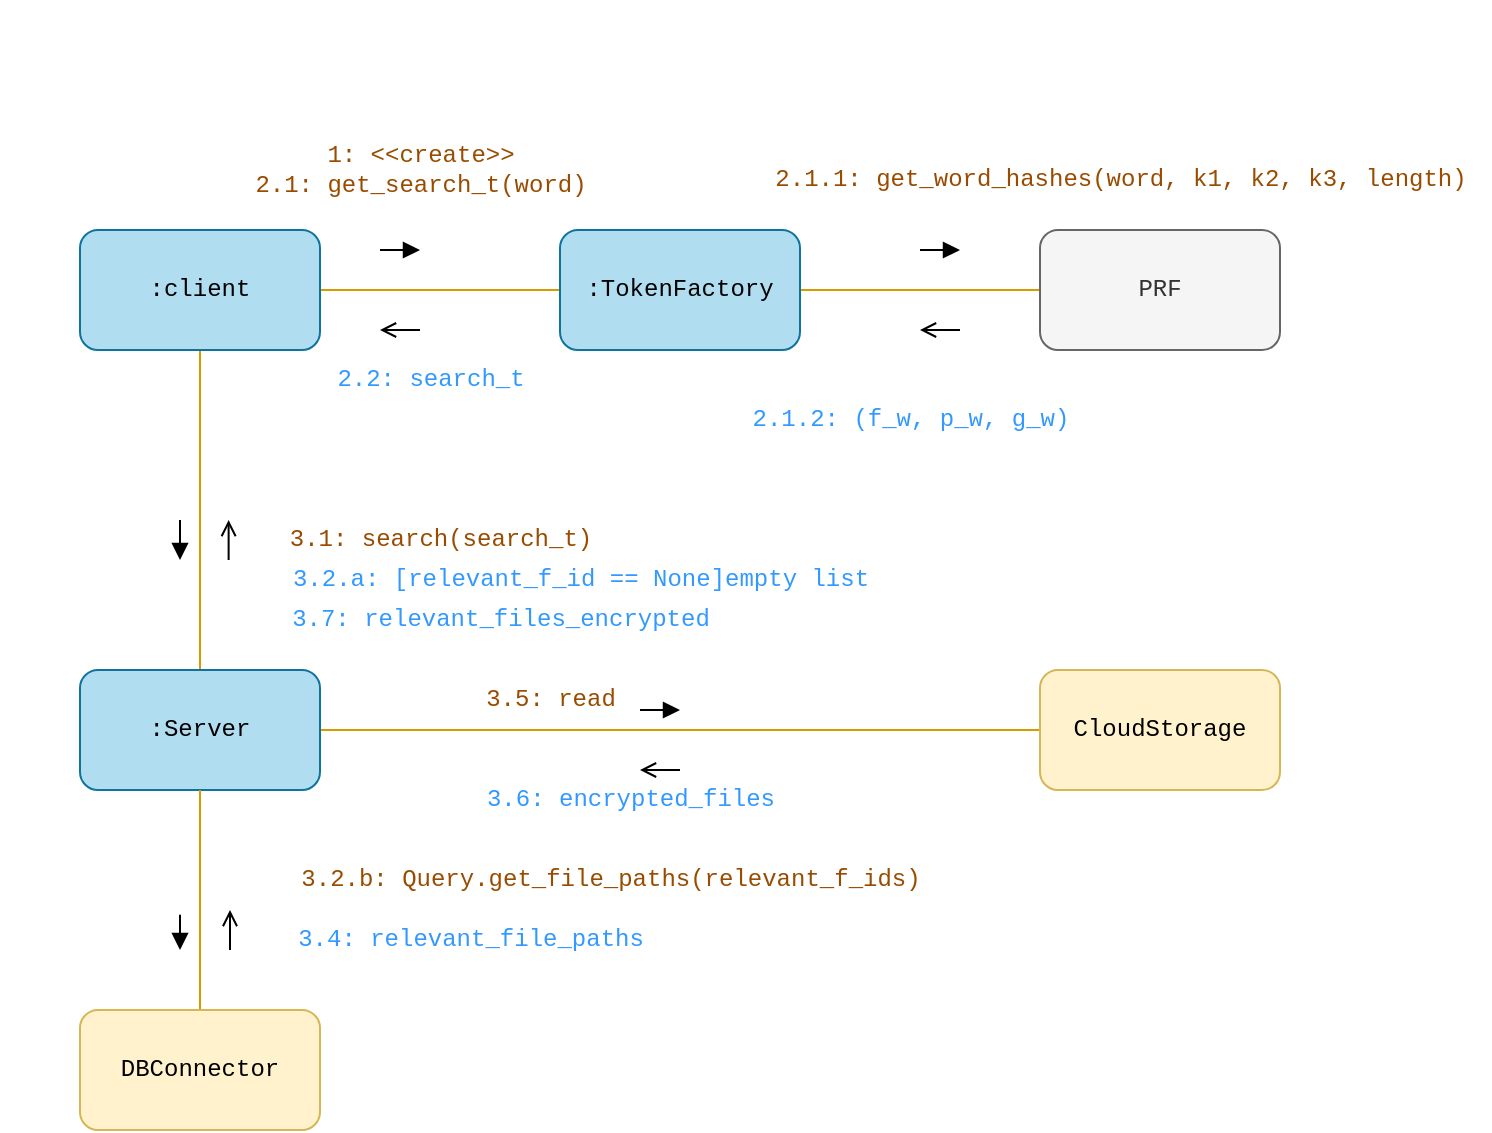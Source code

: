 <mxfile version="21.6.2" type="github" pages="4">
  <diagram id="tqvPq4p63vuGxOKlU2gc" name="search-communication">
    <mxGraphModel dx="1372" dy="958" grid="1" gridSize="10" guides="1" tooltips="1" connect="1" arrows="1" fold="1" page="1" pageScale="1" pageWidth="1200" pageHeight="1600" math="0" shadow="0">
      <root>
        <mxCell id="0" />
        <mxCell id="1" parent="0" />
        <mxCell id="9" value="" style="edgeStyle=none;html=1;endArrow=none;endFill=0;fontFamily=Courier New;fillColor=#ffe6cc;strokeColor=#d79b00;" parent="1" source="7" target="8" edge="1">
          <mxGeometry relative="1" as="geometry" />
        </mxCell>
        <mxCell id="13" value="" style="edgeStyle=none;html=1;endArrow=none;endFill=0;fontFamily=Courier New;fillColor=#ffe6cc;strokeColor=#d79b00;" parent="1" source="7" target="12" edge="1">
          <mxGeometry relative="1" as="geometry" />
        </mxCell>
        <mxCell id="7" value=":client" style="rounded=1;whiteSpace=wrap;html=1;fontFamily=Courier New;fillColor=#b1ddf0;strokeColor=#10739e;" parent="1" vertex="1">
          <mxGeometry x="240" y="340" width="120" height="60" as="geometry" />
        </mxCell>
        <mxCell id="11" value="" style="edgeStyle=none;html=1;endArrow=none;endFill=0;exitX=1;exitY=0.5;exitDx=0;exitDy=0;fontFamily=Courier New;fillColor=#ffe6cc;strokeColor=#d79b00;" parent="1" source="8" target="10" edge="1">
          <mxGeometry relative="1" as="geometry">
            <mxPoint x="640.0" y="370" as="sourcePoint" />
          </mxGeometry>
        </mxCell>
        <mxCell id="8" value=":TokenFactory" style="whiteSpace=wrap;html=1;rounded=1;fontFamily=Courier New;fillColor=#b1ddf0;strokeColor=#10739e;" parent="1" vertex="1">
          <mxGeometry x="480" y="340" width="120" height="60" as="geometry" />
        </mxCell>
        <mxCell id="10" value="PRF" style="whiteSpace=wrap;html=1;rounded=1;fontFamily=Courier New;fillColor=#f5f5f5;strokeColor=#666666;fontColor=#333333;" parent="1" vertex="1">
          <mxGeometry x="720" y="340" width="120" height="60" as="geometry" />
        </mxCell>
        <mxCell id="mNhKC0RYP6zVimNO45jH-27" style="edgeStyle=orthogonalEdgeStyle;rounded=0;orthogonalLoop=1;jettySize=auto;html=1;exitX=1;exitY=0.5;exitDx=0;exitDy=0;entryX=0;entryY=0.5;entryDx=0;entryDy=0;strokeColor=#D79B00;endArrow=none;endFill=0;" edge="1" parent="1" source="12" target="mNhKC0RYP6zVimNO45jH-26">
          <mxGeometry relative="1" as="geometry" />
        </mxCell>
        <mxCell id="12" value=":Server" style="whiteSpace=wrap;html=1;rounded=1;fontFamily=Courier New;fillColor=#b1ddf0;strokeColor=#10739e;" parent="1" vertex="1">
          <mxGeometry x="240" y="560" width="120" height="60" as="geometry" />
        </mxCell>
        <mxCell id="14" value="&lt;font color=&quot;#994c00&quot;&gt;1: &amp;lt;&amp;lt;create&amp;gt;&amp;gt;&lt;br&gt;2.1: get_search_t(word)&lt;/font&gt;" style="text;html=1;align=center;verticalAlign=middle;resizable=0;points=[];autosize=1;strokeColor=none;fillColor=none;fontFamily=Courier New;" parent="1" vertex="1">
          <mxGeometry x="315" y="290" width="190" height="40" as="geometry" />
        </mxCell>
        <mxCell id="16" value="" style="html=1;verticalAlign=bottom;labelBackgroundColor=none;endArrow=block;endFill=1;fontFamily=Courier New;fillColor=#ffe6cc;strokeColor=#000000;" parent="1" edge="1">
          <mxGeometry width="160" relative="1" as="geometry">
            <mxPoint x="390" y="350" as="sourcePoint" />
            <mxPoint x="410" y="350" as="targetPoint" />
          </mxGeometry>
        </mxCell>
        <mxCell id="17" value="" style="html=1;verticalAlign=bottom;labelBackgroundColor=none;endArrow=open;endFill=0;fontFamily=Courier New;fillColor=#ffe6cc;strokeColor=#000000;" parent="1" edge="1">
          <mxGeometry width="160" relative="1" as="geometry">
            <mxPoint x="314.31" y="505" as="sourcePoint" />
            <mxPoint x="314.31" y="485" as="targetPoint" />
            <Array as="points">
              <mxPoint x="314.31" y="505" />
            </Array>
          </mxGeometry>
        </mxCell>
        <mxCell id="18" value="" style="html=1;verticalAlign=bottom;labelBackgroundColor=none;endArrow=block;endFill=1;fontFamily=Courier New;fillColor=#ffe6cc;strokeColor=#000000;" parent="1" edge="1">
          <mxGeometry width="160" relative="1" as="geometry">
            <mxPoint x="660" y="350" as="sourcePoint" />
            <mxPoint x="680" y="350" as="targetPoint" />
            <Array as="points">
              <mxPoint x="670" y="350" />
            </Array>
          </mxGeometry>
        </mxCell>
        <mxCell id="19" value="" style="html=1;verticalAlign=bottom;labelBackgroundColor=none;endArrow=open;endFill=0;fontFamily=Courier New;fillColor=#ffe6cc;strokeColor=#000000;" parent="1" edge="1">
          <mxGeometry width="160" relative="1" as="geometry">
            <mxPoint x="680" y="390" as="sourcePoint" />
            <mxPoint x="660" y="390" as="targetPoint" />
          </mxGeometry>
        </mxCell>
        <mxCell id="20" value="&lt;font color=&quot;#994c00&quot;&gt;2.1.1: get_word_hashes(word, k1, k2, k3, length)&lt;/font&gt;" style="text;html=1;align=center;verticalAlign=middle;resizable=0;points=[];autosize=1;strokeColor=none;fillColor=none;fontFamily=Courier New;" parent="1" vertex="1">
          <mxGeometry x="575" y="300" width="370" height="30" as="geometry" />
        </mxCell>
        <mxCell id="21" value="&lt;font color=&quot;#3399ff&quot;&gt;2.1.2: (f_w, p_w, g_w)&lt;/font&gt;" style="text;html=1;align=center;verticalAlign=middle;resizable=0;points=[];autosize=1;strokeColor=none;fillColor=none;fontFamily=Courier New;" parent="1" vertex="1">
          <mxGeometry x="565" y="420" width="180" height="30" as="geometry" />
        </mxCell>
        <mxCell id="22" value="&lt;font color=&quot;#3399ff&quot;&gt;2.2: search_t&lt;/font&gt;" style="text;html=1;align=center;verticalAlign=middle;resizable=0;points=[];autosize=1;strokeColor=none;fillColor=none;fontFamily=Courier New;" parent="1" vertex="1">
          <mxGeometry x="355" y="400" width="120" height="30" as="geometry" />
        </mxCell>
        <mxCell id="23" value="" style="html=1;verticalAlign=bottom;labelBackgroundColor=none;endArrow=block;endFill=1;fontFamily=Courier New;fillColor=#ffe6cc;strokeColor=#000000;" parent="1" edge="1">
          <mxGeometry width="160" relative="1" as="geometry">
            <mxPoint x="290" y="485" as="sourcePoint" />
            <mxPoint x="290" y="505" as="targetPoint" />
            <Array as="points">
              <mxPoint x="290" y="495" />
            </Array>
          </mxGeometry>
        </mxCell>
        <mxCell id="24" value="&lt;font color=&quot;#3399ff&quot;&gt;3.7: relevant_files_encrypted&lt;/font&gt;" style="text;html=1;align=center;verticalAlign=middle;resizable=0;points=[];autosize=1;strokeColor=none;fillColor=none;fontFamily=Courier New;" parent="1" vertex="1">
          <mxGeometry x="335" y="520" width="230" height="30" as="geometry" />
        </mxCell>
        <mxCell id="25" value="" style="html=1;verticalAlign=bottom;labelBackgroundColor=none;endArrow=open;endFill=0;fontFamily=Courier New;fillColor=#ffe6cc;strokeColor=#000000;" parent="1" edge="1">
          <mxGeometry width="160" relative="1" as="geometry">
            <mxPoint x="410" y="390" as="sourcePoint" />
            <mxPoint x="390" y="390" as="targetPoint" />
          </mxGeometry>
        </mxCell>
        <mxCell id="26" value="&lt;font color=&quot;#994c00&quot;&gt;3.1: search(search_t)&lt;/font&gt;" style="text;html=1;align=center;verticalAlign=middle;resizable=0;points=[];autosize=1;strokeColor=none;fillColor=none;fontFamily=Courier New;" parent="1" vertex="1">
          <mxGeometry x="335" y="480" width="170" height="30" as="geometry" />
        </mxCell>
        <mxCell id="QxUQstTYRe5UTUqo6TQx-28" value="&lt;span style=&quot;color: rgba(0, 0, 0, 0); font-family: monospace; font-size: 0px; text-align: start;&quot;&gt;%3CmxGraphModel%3E%3Croot%3E%3CmxCell%20id%3D%220%22%2F%3E%3CmxCell%20id%3D%221%22%20parent%3D%220%22%2F%3E%3CmxCell%20id%3D%222%22%20value%3D%22%26lt%3Bfont%20color%3D%26quot%3B%23994c00%26quot%3B%26gt%3B1%3A%20%26amp%3Blt%3B%26amp%3Blt%3Bcreate%26amp%3Bgt%3B%26amp%3Bgt%3B%26lt%3Bbr%26gt%3B2%3A%20get_search_t(word)%26lt%3B%2Ffont%26gt%3B%22%20style%3D%22text%3Bhtml%3D1%3Balign%3Dcenter%3BverticalAlign%3Dmiddle%3Bresizable%3D0%3Bpoints%3D%5B%5D%3Bautosize%3D1%3BstrokeColor%3Dnone%3BfillColor%3Dnone%3BfontFamily%3DCourier%20New%3B%22%20vertex%3D%221%22%20parent%3D%221%22%3E%3CmxGeometry%20x%3D%22325%22%20y%3D%22290%22%20width%3D%22170%22%20height%3D%2240%22%20as%3D%22geometry%22%2F%3E%3C%2FmxCell%3E%3C%2Froot%3E%3C%2FmxGraphModel%3E&lt;/span&gt;" style="text;html=1;align=center;verticalAlign=middle;resizable=0;points=[];autosize=1;strokeColor=none;fillColor=none;" parent="1" vertex="1">
          <mxGeometry x="200" y="225" width="20" height="30" as="geometry" />
        </mxCell>
        <mxCell id="uVOGIo4eJZ9dAdOLjjk2-26" value="" style="edgeStyle=none;html=1;endArrow=none;endFill=0;fillColor=#ffe6cc;strokeColor=#D79B00;exitX=0.5;exitY=1;exitDx=0;exitDy=0;" parent="1" source="12" target="uVOGIo4eJZ9dAdOLjjk2-27" edge="1">
          <mxGeometry relative="1" as="geometry">
            <mxPoint x="170" y="420" as="sourcePoint" />
          </mxGeometry>
        </mxCell>
        <mxCell id="uVOGIo4eJZ9dAdOLjjk2-27" value="DBConnector" style="whiteSpace=wrap;html=1;fontFamily=Courier New;fillColor=#fff2cc;strokeColor=#d6b656;rounded=1;" parent="1" vertex="1">
          <mxGeometry x="240" y="730" width="120" height="60" as="geometry" />
        </mxCell>
        <mxCell id="uVOGIo4eJZ9dAdOLjjk2-29" value="&lt;font color=&quot;#994c00&quot;&gt;3.2.b: Query.get_file_paths(relevant_f_ids)&lt;/font&gt;" style="text;html=1;align=center;verticalAlign=middle;resizable=0;points=[];autosize=1;strokeColor=none;fillColor=none;fontFamily=Courier New;" parent="1" vertex="1">
          <mxGeometry x="340" y="650" width="330" height="30" as="geometry" />
        </mxCell>
        <mxCell id="uVOGIo4eJZ9dAdOLjjk2-30" value="" style="html=1;verticalAlign=bottom;labelBackgroundColor=none;endArrow=block;endFill=1;fontFamily=Courier New;fillColor=#ffe6cc;strokeColor=#000000;" parent="1" edge="1">
          <mxGeometry width="160" relative="1" as="geometry">
            <mxPoint x="290" y="690" as="sourcePoint" />
            <mxPoint x="290" y="700" as="targetPoint" />
            <Array as="points">
              <mxPoint x="290" y="680" />
            </Array>
          </mxGeometry>
        </mxCell>
        <mxCell id="uVOGIo4eJZ9dAdOLjjk2-31" value="" style="html=1;verticalAlign=bottom;labelBackgroundColor=none;endArrow=open;endFill=0;fontFamily=Courier New;fillColor=#ffe6cc;strokeColor=#000000;" parent="1" edge="1">
          <mxGeometry width="160" relative="1" as="geometry">
            <mxPoint x="315.0" y="700" as="sourcePoint" />
            <mxPoint x="315.0" y="680" as="targetPoint" />
            <Array as="points">
              <mxPoint x="315" y="700" />
            </Array>
          </mxGeometry>
        </mxCell>
        <mxCell id="uVOGIo4eJZ9dAdOLjjk2-32" value="&lt;font color=&quot;#3399ff&quot;&gt;3.4:&amp;nbsp;relevant_file_paths&lt;/font&gt;" style="text;html=1;align=center;verticalAlign=middle;resizable=0;points=[];autosize=1;strokeColor=none;fillColor=none;fontFamily=Courier New;" parent="1" vertex="1">
          <mxGeometry x="335" y="680" width="200" height="30" as="geometry" />
        </mxCell>
        <mxCell id="mNhKC0RYP6zVimNO45jH-26" value="CloudStorage" style="whiteSpace=wrap;html=1;fontFamily=Courier New;fillColor=#fff2cc;strokeColor=#d6b656;rounded=1;" vertex="1" parent="1">
          <mxGeometry x="720" y="560" width="120" height="60" as="geometry" />
        </mxCell>
        <mxCell id="mNhKC0RYP6zVimNO45jH-30" value="" style="html=1;verticalAlign=bottom;labelBackgroundColor=none;endArrow=block;endFill=1;fontFamily=Courier New;fillColor=#ffe6cc;strokeColor=#000000;" edge="1" parent="1">
          <mxGeometry width="160" relative="1" as="geometry">
            <mxPoint x="520" y="580" as="sourcePoint" />
            <mxPoint x="540" y="580" as="targetPoint" />
            <Array as="points">
              <mxPoint x="520" y="580" />
            </Array>
          </mxGeometry>
        </mxCell>
        <mxCell id="mNhKC0RYP6zVimNO45jH-31" value="" style="html=1;verticalAlign=bottom;labelBackgroundColor=none;endArrow=open;endFill=0;fontFamily=Courier New;fillColor=#ffe6cc;strokeColor=#000000;" edge="1" parent="1">
          <mxGeometry width="160" relative="1" as="geometry">
            <mxPoint x="540" y="610" as="sourcePoint" />
            <mxPoint x="520" y="610" as="targetPoint" />
            <Array as="points">
              <mxPoint x="540" y="610" />
            </Array>
          </mxGeometry>
        </mxCell>
        <mxCell id="mNhKC0RYP6zVimNO45jH-32" value="&lt;font color=&quot;#994c00&quot;&gt;3.5: read&lt;/font&gt;" style="text;html=1;align=center;verticalAlign=middle;resizable=0;points=[];autosize=1;strokeColor=none;fillColor=none;fontFamily=Courier New;" vertex="1" parent="1">
          <mxGeometry x="430" y="560" width="90" height="30" as="geometry" />
        </mxCell>
        <mxCell id="mNhKC0RYP6zVimNO45jH-33" value="&lt;font color=&quot;#3399ff&quot;&gt;3.6: encrypted_files&lt;/font&gt;" style="text;html=1;align=center;verticalAlign=middle;resizable=0;points=[];autosize=1;strokeColor=none;fillColor=none;fontFamily=Courier New;" vertex="1" parent="1">
          <mxGeometry x="430" y="610" width="170" height="30" as="geometry" />
        </mxCell>
        <mxCell id="mNhKC0RYP6zVimNO45jH-34" value="&lt;font color=&quot;#3399ff&quot;&gt;3.2.a: [relevant_f_id == None]empty list&lt;/font&gt;" style="text;html=1;align=center;verticalAlign=middle;resizable=0;points=[];autosize=1;strokeColor=none;fillColor=none;fontFamily=Courier New;" vertex="1" parent="1">
          <mxGeometry x="335" y="500" width="310" height="30" as="geometry" />
        </mxCell>
      </root>
    </mxGraphModel>
  </diagram>
  <diagram name="add-communication" id="-PIAMeH4I1Lmi4nxPiK4">
    <mxGraphModel dx="2366" dy="814" grid="1" gridSize="10" guides="1" tooltips="1" connect="1" arrows="1" fold="1" page="1" pageScale="1" pageWidth="1200" pageHeight="1600" math="0" shadow="0">
      <root>
        <mxCell id="H9XcF851H1F8ugphZj2k-0" />
        <mxCell id="H9XcF851H1F8ugphZj2k-1" parent="H9XcF851H1F8ugphZj2k-0" />
        <mxCell id="H9XcF851H1F8ugphZj2k-2" value="" style="edgeStyle=none;html=1;endArrow=none;endFill=0;fontFamily=Courier New;fillColor=#ffe6cc;strokeColor=#d79b00;" parent="H9XcF851H1F8ugphZj2k-1" source="H9XcF851H1F8ugphZj2k-4" target="H9XcF851H1F8ugphZj2k-6" edge="1">
          <mxGeometry relative="1" as="geometry" />
        </mxCell>
        <mxCell id="H9XcF851H1F8ugphZj2k-3" value="" style="edgeStyle=none;html=1;endArrow=none;endFill=0;fontFamily=Courier New;fillColor=#ffe6cc;strokeColor=#d79b00;" parent="H9XcF851H1F8ugphZj2k-1" source="H9XcF851H1F8ugphZj2k-4" target="H9XcF851H1F8ugphZj2k-8" edge="1">
          <mxGeometry relative="1" as="geometry" />
        </mxCell>
        <mxCell id="H9XcF851H1F8ugphZj2k-4" value=":client" style="rounded=1;whiteSpace=wrap;html=1;fontFamily=Courier New;fillColor=#b1ddf0;strokeColor=#10739e;" parent="H9XcF851H1F8ugphZj2k-1" vertex="1">
          <mxGeometry x="110" y="170" width="120" height="60" as="geometry" />
        </mxCell>
        <mxCell id="H9XcF851H1F8ugphZj2k-5" value="" style="edgeStyle=none;html=1;endArrow=none;endFill=0;exitX=1;exitY=0.5;exitDx=0;exitDy=0;fontFamily=Courier New;fillColor=#ffe6cc;strokeColor=#d79b00;" parent="H9XcF851H1F8ugphZj2k-1" source="H9XcF851H1F8ugphZj2k-6" target="H9XcF851H1F8ugphZj2k-7" edge="1">
          <mxGeometry relative="1" as="geometry">
            <mxPoint x="570.0" y="200" as="sourcePoint" />
          </mxGeometry>
        </mxCell>
        <mxCell id="pCRK-X4zAm-0DpOItlWn-0" value="" style="edgeStyle=none;html=1;endArrow=none;endFill=0;fillColor=#ffe6cc;strokeColor=#d79b00;entryX=0.578;entryY=0.006;entryDx=0;entryDy=0;entryPerimeter=0;exitX=0.659;exitY=1.048;exitDx=0;exitDy=0;exitPerimeter=0;" parent="H9XcF851H1F8ugphZj2k-1" source="H9XcF851H1F8ugphZj2k-6" target="pCRK-X4zAm-0DpOItlWn-1" edge="1">
          <mxGeometry relative="1" as="geometry">
            <mxPoint x="470" y="470" as="targetPoint" />
            <mxPoint x="479" y="240" as="sourcePoint" />
          </mxGeometry>
        </mxCell>
        <mxCell id="H9XcF851H1F8ugphZj2k-6" value=":TokenFactory" style="whiteSpace=wrap;html=1;rounded=1;fontFamily=Courier New;fillColor=#b1ddf0;strokeColor=#10739e;" parent="H9XcF851H1F8ugphZj2k-1" vertex="1">
          <mxGeometry x="400" y="170" width="120" height="60" as="geometry" />
        </mxCell>
        <mxCell id="H9XcF851H1F8ugphZj2k-7" value="PRF" style="whiteSpace=wrap;html=1;rounded=1;fontFamily=Courier New;fillColor=#f5f5f5;strokeColor=#666666;fontColor=#333333;" parent="H9XcF851H1F8ugphZj2k-1" vertex="1">
          <mxGeometry x="760" y="170" width="120" height="60" as="geometry" />
        </mxCell>
        <mxCell id="dQSLY3ApJIn-qsNluF-r-29" value="" style="edgeStyle=none;html=1;endArrow=none;endFill=0;fillColor=#ffe6cc;strokeColor=#d79b00;" parent="H9XcF851H1F8ugphZj2k-1" source="H9XcF851H1F8ugphZj2k-8" target="dQSLY3ApJIn-qsNluF-r-28" edge="1">
          <mxGeometry relative="1" as="geometry" />
        </mxCell>
        <mxCell id="hJ41-RpS-WTXEpGAyWOh-1" style="edgeStyle=orthogonalEdgeStyle;rounded=0;orthogonalLoop=1;jettySize=auto;html=1;exitX=0;exitY=0.5;exitDx=0;exitDy=0;entryX=1;entryY=0.5;entryDx=0;entryDy=0;strokeColor=#D79B00;endArrow=none;endFill=0;" edge="1" parent="H9XcF851H1F8ugphZj2k-1" source="H9XcF851H1F8ugphZj2k-8" target="hJ41-RpS-WTXEpGAyWOh-0">
          <mxGeometry relative="1" as="geometry" />
        </mxCell>
        <mxCell id="H9XcF851H1F8ugphZj2k-8" value=":Server" style="whiteSpace=wrap;html=1;rounded=1;fontFamily=Courier New;fillColor=#b1ddf0;strokeColor=#10739e;" parent="H9XcF851H1F8ugphZj2k-1" vertex="1">
          <mxGeometry x="110" y="470" width="120" height="60" as="geometry" />
        </mxCell>
        <mxCell id="H9XcF851H1F8ugphZj2k-9" value="&lt;font color=&quot;#994c00&quot;&gt;1: &amp;lt;&amp;lt;create&amp;gt;&amp;gt;&lt;br&gt;2: get_add_t(f_id, file_path, encoded_path)&lt;/font&gt;" style="text;html=1;align=center;verticalAlign=middle;resizable=0;points=[];autosize=1;strokeColor=none;fillColor=none;fontFamily=Courier New;" parent="H9XcF851H1F8ugphZj2k-1" vertex="1">
          <mxGeometry x="150" y="100" width="330" height="40" as="geometry" />
        </mxCell>
        <mxCell id="H9XcF851H1F8ugphZj2k-10" value="" style="html=1;verticalAlign=bottom;labelBackgroundColor=none;endArrow=block;endFill=1;fontFamily=Courier New;fillColor=#ffe6cc;strokeColor=#000000;" parent="H9XcF851H1F8ugphZj2k-1" edge="1">
          <mxGeometry width="160" relative="1" as="geometry">
            <mxPoint x="320" y="190" as="sourcePoint" />
            <mxPoint x="340" y="190" as="targetPoint" />
          </mxGeometry>
        </mxCell>
        <mxCell id="H9XcF851H1F8ugphZj2k-12" value="" style="html=1;verticalAlign=bottom;labelBackgroundColor=none;endArrow=block;endFill=1;fontFamily=Courier New;fillColor=#ffe6cc;strokeColor=#000000;" parent="H9XcF851H1F8ugphZj2k-1" edge="1">
          <mxGeometry width="160" relative="1" as="geometry">
            <mxPoint x="590" y="190" as="sourcePoint" />
            <mxPoint x="610" y="190" as="targetPoint" />
            <Array as="points">
              <mxPoint x="600" y="190" />
            </Array>
          </mxGeometry>
        </mxCell>
        <mxCell id="H9XcF851H1F8ugphZj2k-13" value="" style="html=1;verticalAlign=bottom;labelBackgroundColor=none;endArrow=open;endFill=0;fontFamily=Courier New;fillColor=#ffe6cc;strokeColor=#000000;" parent="H9XcF851H1F8ugphZj2k-1" edge="1">
          <mxGeometry width="160" relative="1" as="geometry">
            <mxPoint x="610" y="210" as="sourcePoint" />
            <mxPoint x="590" y="210" as="targetPoint" />
          </mxGeometry>
        </mxCell>
        <mxCell id="H9XcF851H1F8ugphZj2k-14" value="&lt;font color=&quot;#994c00&quot;&gt;2.3.1: *[i : 1...f&lt;span style=&quot;font-size: 10px;&quot;&gt;&lt;sup&gt;_&lt;/sup&gt;&lt;/span&gt;] get_w_hashes(t&lt;sub&gt;i&lt;/sub&gt;, k1, k2, k3, length)&lt;/font&gt;" style="text;html=1;align=center;verticalAlign=middle;resizable=0;points=[];autosize=1;strokeColor=none;fillColor=none;fontFamily=Courier New;" parent="H9XcF851H1F8ugphZj2k-1" vertex="1">
          <mxGeometry x="575" y="120" width="430" height="30" as="geometry" />
        </mxCell>
        <mxCell id="H9XcF851H1F8ugphZj2k-15" value="&lt;font color=&quot;#3399ff&quot;&gt;2.3.2: (f_t, p_t, g_t)&lt;/font&gt;" style="text;html=1;align=center;verticalAlign=middle;resizable=0;points=[];autosize=1;strokeColor=none;fillColor=none;fontFamily=Courier New;" parent="H9XcF851H1F8ugphZj2k-1" vertex="1">
          <mxGeometry x="565" y="240" width="180" height="30" as="geometry" />
        </mxCell>
        <mxCell id="H9XcF851H1F8ugphZj2k-16" value="&lt;font color=&quot;#3399ff&quot;&gt;3: add_t&lt;/font&gt;" style="text;html=1;align=center;verticalAlign=middle;resizable=0;points=[];autosize=1;strokeColor=none;fillColor=none;fontFamily=Courier New;" parent="H9XcF851H1F8ugphZj2k-1" vertex="1">
          <mxGeometry x="245" y="230" width="80" height="30" as="geometry" />
        </mxCell>
        <mxCell id="H9XcF851H1F8ugphZj2k-17" value="" style="html=1;verticalAlign=bottom;labelBackgroundColor=none;endArrow=block;endFill=1;fontFamily=Courier New;fillColor=#ffe6cc;strokeColor=#000000;" parent="H9XcF851H1F8ugphZj2k-1" edge="1">
          <mxGeometry width="160" relative="1" as="geometry">
            <mxPoint x="160" y="310" as="sourcePoint" />
            <mxPoint x="160" y="330" as="targetPoint" />
            <Array as="points">
              <mxPoint x="160" y="320" />
            </Array>
          </mxGeometry>
        </mxCell>
        <mxCell id="H9XcF851H1F8ugphZj2k-19" value="" style="html=1;verticalAlign=bottom;labelBackgroundColor=none;endArrow=open;endFill=0;fontFamily=Courier New;fillColor=#ffe6cc;strokeColor=#000000;" parent="H9XcF851H1F8ugphZj2k-1" edge="1">
          <mxGeometry width="160" relative="1" as="geometry">
            <mxPoint x="340" y="210" as="sourcePoint" />
            <mxPoint x="320" y="210" as="targetPoint" />
          </mxGeometry>
        </mxCell>
        <mxCell id="H9XcF851H1F8ugphZj2k-20" value="&lt;font color=&quot;#994c00&quot;&gt;4: add(add_t)&lt;/font&gt;" style="text;html=1;align=center;verticalAlign=middle;resizable=0;points=[];autosize=1;strokeColor=none;fillColor=none;fontFamily=Courier New;" parent="H9XcF851H1F8ugphZj2k-1" vertex="1">
          <mxGeometry x="205" y="310" width="120" height="30" as="geometry" />
        </mxCell>
        <mxCell id="MN7aMNWnC-OGgZBPJ9DJ-1" value="" style="edgeStyle=none;html=1;endArrow=none;endFill=0;fillColor=#ffe6cc;strokeColor=#d79b00;exitX=0.403;exitY=1.035;exitDx=0;exitDy=0;exitPerimeter=0;" parent="H9XcF851H1F8ugphZj2k-1" source="pCRK-X4zAm-0DpOItlWn-1" target="MN7aMNWnC-OGgZBPJ9DJ-0" edge="1">
          <mxGeometry relative="1" as="geometry">
            <mxPoint x="460" y="690" as="sourcePoint" />
          </mxGeometry>
        </mxCell>
        <mxCell id="dQSLY3ApJIn-qsNluF-r-10" value="" style="edgeStyle=none;html=1;endArrow=none;endFill=0;fillColor=#ffe6cc;strokeColor=#d79b00;" parent="H9XcF851H1F8ugphZj2k-1" source="pCRK-X4zAm-0DpOItlWn-1" target="dQSLY3ApJIn-qsNluF-r-9" edge="1">
          <mxGeometry relative="1" as="geometry" />
        </mxCell>
        <mxCell id="pCRK-X4zAm-0DpOItlWn-1" value=":SKE" style="rounded=1;whiteSpace=wrap;html=1;fillColor=#b1ddf0;strokeColor=#10739e;" parent="H9XcF851H1F8ugphZj2k-1" vertex="1">
          <mxGeometry x="410" y="620" width="120" height="60" as="geometry" />
        </mxCell>
        <mxCell id="kB-5a1hZnnBbwYF6Fy_T-0" value="&lt;font color=&quot;#994c00&quot;&gt;2.2.1: get_file_hashes(file, k1, k2, k3, length)&lt;/font&gt;" style="text;html=1;align=center;verticalAlign=middle;resizable=0;points=[];autosize=1;strokeColor=none;fillColor=none;fontFamily=Courier New;" parent="H9XcF851H1F8ugphZj2k-1" vertex="1">
          <mxGeometry x="560" y="100" width="370" height="30" as="geometry" />
        </mxCell>
        <mxCell id="kB-5a1hZnnBbwYF6Fy_T-1" value="&lt;font color=&quot;#3399ff&quot;&gt;2.2.6: (f_f, p_f, g_f)&lt;/font&gt;" style="text;html=1;align=center;verticalAlign=middle;resizable=0;points=[];autosize=1;strokeColor=none;fillColor=none;fontFamily=Courier New;" parent="H9XcF851H1F8ugphZj2k-1" vertex="1">
          <mxGeometry x="565" y="220" width="180" height="30" as="geometry" />
        </mxCell>
        <mxCell id="kB-5a1hZnnBbwYF6Fy_T-3" value="RandOracles" style="whiteSpace=wrap;html=1;fontFamily=Courier New;fillColor=#f5f5f5;strokeColor=#666666;rounded=1;fontColor=#333333;" parent="H9XcF851H1F8ugphZj2k-1" vertex="1">
          <mxGeometry x="755" y="410" width="120" height="60" as="geometry" />
        </mxCell>
        <mxCell id="kB-5a1hZnnBbwYF6Fy_T-4" value="" style="edgeStyle=none;html=1;endArrow=none;endFill=0;fillColor=#ffe6cc;strokeColor=#d79b00;" parent="H9XcF851H1F8ugphZj2k-1" edge="1">
          <mxGeometry relative="1" as="geometry">
            <mxPoint x="510" y="230" as="sourcePoint" />
            <mxPoint x="740" y="440" as="targetPoint" />
            <Array as="points">
              <mxPoint x="510" y="320" />
              <mxPoint x="510" y="420" />
              <mxPoint x="530" y="440" />
              <mxPoint x="570" y="440" />
              <mxPoint x="760" y="440" />
            </Array>
          </mxGeometry>
        </mxCell>
        <mxCell id="kB-5a1hZnnBbwYF6Fy_T-5" value="" style="html=1;verticalAlign=bottom;labelBackgroundColor=none;endArrow=block;endFill=1;fontFamily=Courier New;fillColor=#ffe6cc;strokeColor=#000000;" parent="H9XcF851H1F8ugphZj2k-1" edge="1">
          <mxGeometry width="160" relative="1" as="geometry">
            <mxPoint x="470" y="450" as="sourcePoint" />
            <mxPoint x="469.66" y="470" as="targetPoint" />
            <Array as="points">
              <mxPoint x="469.66" y="460" />
            </Array>
          </mxGeometry>
        </mxCell>
        <mxCell id="kB-5a1hZnnBbwYF6Fy_T-6" value="" style="html=1;verticalAlign=bottom;labelBackgroundColor=none;endArrow=open;endFill=0;fontFamily=Courier New;fillColor=#ffe6cc;strokeColor=#000000;" parent="H9XcF851H1F8ugphZj2k-1" edge="1">
          <mxGeometry width="160" relative="1" as="geometry">
            <mxPoint x="630" y="450" as="sourcePoint" />
            <mxPoint x="610" y="450" as="targetPoint" />
          </mxGeometry>
        </mxCell>
        <mxCell id="kB-5a1hZnnBbwYF6Fy_T-8" value="&lt;font color=&quot;#994c00&quot;&gt;2.4.1: get_h1_val&lt;/font&gt;" style="text;html=1;align=center;verticalAlign=middle;resizable=0;points=[];autosize=1;strokeColor=none;fillColor=none;fontFamily=Courier New;" parent="H9XcF851H1F8ugphZj2k-1" vertex="1">
          <mxGeometry x="610" y="360" width="150" height="30" as="geometry" />
        </mxCell>
        <mxCell id="kB-5a1hZnnBbwYF6Fy_T-9" value="&lt;font color=&quot;#3399ff&quot;&gt;2.4.2: h1_val&lt;/font&gt;" style="text;html=1;align=center;verticalAlign=middle;resizable=0;points=[];autosize=1;strokeColor=none;fillColor=none;fontFamily=Courier New;" parent="H9XcF851H1F8ugphZj2k-1" vertex="1">
          <mxGeometry x="610" y="460" width="120" height="30" as="geometry" />
        </mxCell>
        <mxCell id="kB-5a1hZnnBbwYF6Fy_T-10" value="&lt;font color=&quot;#994c00&quot;&gt;2.5.1: get_h2_val&lt;/font&gt;" style="text;html=1;align=center;verticalAlign=middle;resizable=0;points=[];autosize=1;strokeColor=none;fillColor=none;fontFamily=Courier New;" parent="H9XcF851H1F8ugphZj2k-1" vertex="1">
          <mxGeometry x="610" y="380" width="150" height="30" as="geometry" />
        </mxCell>
        <mxCell id="kB-5a1hZnnBbwYF6Fy_T-11" value="&lt;font color=&quot;#3399ff&quot;&gt;2.5.2: h2_val&lt;/font&gt;" style="text;html=1;align=center;verticalAlign=middle;resizable=0;points=[];autosize=1;strokeColor=none;fillColor=none;fontFamily=Courier New;" parent="H9XcF851H1F8ugphZj2k-1" vertex="1">
          <mxGeometry x="610" y="480" width="120" height="30" as="geometry" />
        </mxCell>
        <mxCell id="kB-5a1hZnnBbwYF6Fy_T-13" value="&lt;font color=&quot;#994c00&quot;&gt;2.6: &amp;lt;&amp;lt;create&amp;gt;&amp;gt;&lt;br&gt;2.7.1: enc_file(in_file, out_file)&lt;br&gt;&lt;/font&gt;" style="text;html=1;align=center;verticalAlign=middle;resizable=0;points=[];autosize=1;strokeColor=none;fillColor=none;fontFamily=Courier New;" parent="H9XcF851H1F8ugphZj2k-1" vertex="1">
          <mxGeometry x="220" y="420" width="270" height="40" as="geometry" />
        </mxCell>
        <mxCell id="kB-5a1hZnnBbwYF6Fy_T-14" value="" style="html=1;verticalAlign=bottom;labelBackgroundColor=none;endArrow=block;endFill=1;fontFamily=Courier New;fillColor=#ffe6cc;strokeColor=#000000;" parent="H9XcF851H1F8ugphZj2k-1" edge="1">
          <mxGeometry width="160" relative="1" as="geometry">
            <mxPoint x="610.0" y="430" as="sourcePoint" />
            <mxPoint x="630.0" y="430" as="targetPoint" />
            <Array as="points">
              <mxPoint x="620" y="430" />
            </Array>
          </mxGeometry>
        </mxCell>
        <mxCell id="MN7aMNWnC-OGgZBPJ9DJ-0" value="Local File System" style="whiteSpace=wrap;html=1;fillColor=#fff2cc;strokeColor=#d6b656;rounded=1;" parent="H9XcF851H1F8ugphZj2k-1" vertex="1">
          <mxGeometry x="400" y="830" width="120" height="60" as="geometry" />
        </mxCell>
        <mxCell id="MN7aMNWnC-OGgZBPJ9DJ-2" value="" style="html=1;verticalAlign=bottom;labelBackgroundColor=none;endArrow=block;endFill=1;fontFamily=Courier New;fillColor=#ffe6cc;strokeColor=#000000;" parent="H9XcF851H1F8ugphZj2k-1" edge="1">
          <mxGeometry width="160" relative="1" as="geometry">
            <mxPoint x="450" y="750" as="sourcePoint" />
            <mxPoint x="450" y="770" as="targetPoint" />
            <Array as="points">
              <mxPoint x="450" y="760" />
            </Array>
          </mxGeometry>
        </mxCell>
        <mxCell id="MN7aMNWnC-OGgZBPJ9DJ-3" value="" style="html=1;verticalAlign=bottom;labelBackgroundColor=none;endArrow=open;endFill=0;fontFamily=Courier New;fillColor=#ffe6cc;strokeColor=#000000;" parent="H9XcF851H1F8ugphZj2k-1" edge="1">
          <mxGeometry width="160" relative="1" as="geometry">
            <mxPoint x="510" y="770" as="sourcePoint" />
            <mxPoint x="510.0" y="750" as="targetPoint" />
            <Array as="points" />
          </mxGeometry>
        </mxCell>
        <mxCell id="MN7aMNWnC-OGgZBPJ9DJ-4" value="&lt;font color=&quot;#994c00&quot;&gt;2.7.9: write(enc_chunk)&lt;br&gt;&lt;/font&gt;" style="text;html=1;align=center;verticalAlign=middle;resizable=0;points=[];autosize=1;strokeColor=none;fillColor=none;fontFamily=Courier New;" parent="H9XcF851H1F8ugphZj2k-1" vertex="1">
          <mxGeometry x="260" y="750" width="190" height="30" as="geometry" />
        </mxCell>
        <mxCell id="MN7aMNWnC-OGgZBPJ9DJ-5" value="FileTools" style="whiteSpace=wrap;html=1;fillColor=#f5f5f5;strokeColor=#666666;rounded=1;fontColor=#333333;" parent="H9XcF851H1F8ugphZj2k-1" vertex="1">
          <mxGeometry x="760" y="830" width="120" height="60" as="geometry" />
        </mxCell>
        <mxCell id="MN7aMNWnC-OGgZBPJ9DJ-6" value="" style="edgeStyle=none;html=1;endArrow=none;endFill=0;fillColor=#ffe6cc;strokeColor=#d79b00;entryX=0.5;entryY=0;entryDx=0;entryDy=0;exitX=0.75;exitY=1;exitDx=0;exitDy=0;" parent="H9XcF851H1F8ugphZj2k-1" source="pCRK-X4zAm-0DpOItlWn-1" target="MN7aMNWnC-OGgZBPJ9DJ-5" edge="1">
          <mxGeometry relative="1" as="geometry">
            <mxPoint x="500" y="690" as="sourcePoint" />
            <mxPoint x="460" y="840" as="targetPoint" />
            <Array as="points">
              <mxPoint x="500" y="790" />
              <mxPoint x="790" y="790" />
              <mxPoint x="820" y="790" />
            </Array>
          </mxGeometry>
        </mxCell>
        <mxCell id="MN7aMNWnC-OGgZBPJ9DJ-8" value="" style="html=1;verticalAlign=bottom;labelBackgroundColor=none;endArrow=block;endFill=1;fontFamily=Courier New;fillColor=#ffe6cc;strokeColor=#000000;" parent="H9XcF851H1F8ugphZj2k-1" edge="1">
          <mxGeometry width="160" relative="1" as="geometry">
            <mxPoint x="490" y="750" as="sourcePoint" />
            <mxPoint x="490" y="770" as="targetPoint" />
            <Array as="points">
              <mxPoint x="490" y="760" />
            </Array>
          </mxGeometry>
        </mxCell>
        <mxCell id="dQSLY3ApJIn-qsNluF-r-0" value="&lt;font color=&quot;#994c00&quot;&gt;2.7.2: *[] chunk_reader()&lt;br&gt;&lt;/font&gt;" style="text;html=1;align=center;verticalAlign=middle;resizable=0;points=[];autosize=1;strokeColor=none;fillColor=none;fontFamily=Courier New;" parent="H9XcF851H1F8ugphZj2k-1" vertex="1">
          <mxGeometry x="565" y="760" width="200" height="30" as="geometry" />
        </mxCell>
        <mxCell id="dQSLY3ApJIn-qsNluF-r-1" value="&lt;font color=&quot;#3399ff&quot;&gt;2.7.5: plain_chunk&lt;/font&gt;" style="text;html=1;align=center;verticalAlign=middle;resizable=0;points=[];autosize=1;strokeColor=none;fillColor=none;fontFamily=Courier New;" parent="H9XcF851H1F8ugphZj2k-1" vertex="1">
          <mxGeometry x="575" y="790" width="150" height="30" as="geometry" />
        </mxCell>
        <mxCell id="dQSLY3ApJIn-qsNluF-r-3" value="" style="edgeStyle=none;orthogonalLoop=1;jettySize=auto;html=1;endArrow=none;endFill=0;exitX=1;exitY=0.5;exitDx=0;exitDy=0;fillColor=#ffe6cc;strokeColor=#d79b00;entryX=0;entryY=0.5;entryDx=0;entryDy=0;" parent="H9XcF851H1F8ugphZj2k-1" source="MN7aMNWnC-OGgZBPJ9DJ-0" target="MN7aMNWnC-OGgZBPJ9DJ-5" edge="1">
          <mxGeometry width="100" relative="1" as="geometry">
            <mxPoint x="530" y="859.58" as="sourcePoint" />
            <mxPoint x="800" y="860" as="targetPoint" />
            <Array as="points" />
          </mxGeometry>
        </mxCell>
        <mxCell id="dQSLY3ApJIn-qsNluF-r-4" value="" style="html=1;verticalAlign=bottom;labelBackgroundColor=none;endArrow=block;endFill=1;fontFamily=Courier New;fillColor=#ffe6cc;strokeColor=#000000;" parent="H9XcF851H1F8ugphZj2k-1" edge="1">
          <mxGeometry width="160" relative="1" as="geometry">
            <mxPoint x="650" y="849.17" as="sourcePoint" />
            <mxPoint x="630" y="849.17" as="targetPoint" />
            <Array as="points" />
          </mxGeometry>
        </mxCell>
        <mxCell id="dQSLY3ApJIn-qsNluF-r-5" value="" style="html=1;verticalAlign=bottom;labelBackgroundColor=none;endArrow=open;endFill=0;fontFamily=Courier New;fillColor=#ffe6cc;strokeColor=#000000;" parent="H9XcF851H1F8ugphZj2k-1" edge="1">
          <mxGeometry width="160" relative="1" as="geometry">
            <mxPoint x="630.0" y="870" as="sourcePoint" />
            <mxPoint x="650" y="870" as="targetPoint" />
            <Array as="points" />
          </mxGeometry>
        </mxCell>
        <mxCell id="dQSLY3ApJIn-qsNluF-r-6" value="&lt;font color=&quot;#994c00&quot;&gt;2.7.3: read()&lt;br&gt;&lt;/font&gt;" style="text;html=1;align=center;verticalAlign=middle;resizable=0;points=[];autosize=1;strokeColor=none;fillColor=none;fontFamily=Courier New;" parent="H9XcF851H1F8ugphZj2k-1" vertex="1">
          <mxGeometry x="645" y="830" width="120" height="30" as="geometry" />
        </mxCell>
        <mxCell id="dQSLY3ApJIn-qsNluF-r-7" value="&lt;font color=&quot;#3399ff&quot;&gt;2.7.4: text&lt;/font&gt;" style="text;html=1;align=center;verticalAlign=middle;resizable=0;points=[];autosize=1;strokeColor=none;fillColor=none;fontFamily=Courier New;" parent="H9XcF851H1F8ugphZj2k-1" vertex="1">
          <mxGeometry x="650" y="860" width="100" height="30" as="geometry" />
        </mxCell>
        <mxCell id="dQSLY3ApJIn-qsNluF-r-9" value=":Fernet" style="whiteSpace=wrap;html=1;fillColor=#b1ddf0;strokeColor=#10739e;rounded=1;" parent="H9XcF851H1F8ugphZj2k-1" vertex="1">
          <mxGeometry x="760" y="620" width="120" height="60" as="geometry" />
        </mxCell>
        <mxCell id="dQSLY3ApJIn-qsNluF-r-12" value="&lt;font color=&quot;#994c00&quot;&gt;2.7.6: &amp;lt;&amp;lt;create&amp;gt;&amp;gt;&lt;br&gt;&lt;/font&gt;" style="text;html=1;align=center;verticalAlign=middle;resizable=0;points=[];autosize=1;strokeColor=none;fillColor=none;fontFamily=Courier New;" parent="H9XcF851H1F8ugphZj2k-1" vertex="1">
          <mxGeometry x="580" y="580" width="150" height="30" as="geometry" />
        </mxCell>
        <mxCell id="dQSLY3ApJIn-qsNluF-r-13" value="&lt;font color=&quot;#994c00&quot;&gt;2.7.7: encode(plain_chunk)&lt;br&gt;&lt;/font&gt;" style="text;html=1;align=center;verticalAlign=middle;resizable=0;points=[];autosize=1;strokeColor=none;fillColor=none;fontFamily=Courier New;" parent="H9XcF851H1F8ugphZj2k-1" vertex="1">
          <mxGeometry x="550" y="610" width="210" height="30" as="geometry" />
        </mxCell>
        <mxCell id="dQSLY3ApJIn-qsNluF-r-15" value="&lt;font color=&quot;#994c00&quot;&gt;2.7.8: enc_chunk&lt;br&gt;&lt;/font&gt;" style="text;html=1;align=center;verticalAlign=middle;resizable=0;points=[];autosize=1;strokeColor=none;fillColor=none;fontFamily=Courier New;" parent="H9XcF851H1F8ugphZj2k-1" vertex="1">
          <mxGeometry x="575" y="650" width="140" height="30" as="geometry" />
        </mxCell>
        <mxCell id="dQSLY3ApJIn-qsNluF-r-20" value="" style="edgeStyle=none;orthogonalLoop=1;jettySize=auto;html=1;endArrow=none;endFill=0;exitX=1;exitY=0.5;exitDx=0;exitDy=0;fillColor=#ffe6cc;strokeColor=#d79b00;" parent="H9XcF851H1F8ugphZj2k-1" source="H9XcF851H1F8ugphZj2k-7" edge="1">
          <mxGeometry width="100" relative="1" as="geometry">
            <mxPoint x="890" y="210" as="sourcePoint" />
            <mxPoint x="880" y="850" as="targetPoint" />
            <Array as="points">
              <mxPoint x="970" y="200" />
              <mxPoint x="970" y="850" />
            </Array>
          </mxGeometry>
        </mxCell>
        <mxCell id="dQSLY3ApJIn-qsNluF-r-22" value="" style="html=1;verticalAlign=bottom;labelBackgroundColor=none;endArrow=block;endFill=1;fontFamily=Courier New;fillColor=#ffe6cc;strokeColor=#000000;entryX=0.089;entryY=1.024;entryDx=0;entryDy=0;entryPerimeter=0;" parent="H9XcF851H1F8ugphZj2k-1" target="dQSLY3ApJIn-qsNluF-r-13" edge="1">
          <mxGeometry width="160" relative="1" as="geometry">
            <mxPoint x="550" y="641" as="sourcePoint" />
            <mxPoint x="550" y="650" as="targetPoint" />
            <Array as="points" />
          </mxGeometry>
        </mxCell>
        <mxCell id="dQSLY3ApJIn-qsNluF-r-23" value="" style="html=1;verticalAlign=bottom;labelBackgroundColor=none;endArrow=open;endFill=0;fontFamily=Courier New;fillColor=#ffe6cc;strokeColor=#000000;" parent="H9XcF851H1F8ugphZj2k-1" edge="1">
          <mxGeometry width="160" relative="1" as="geometry">
            <mxPoint x="570" y="664.83" as="sourcePoint" />
            <mxPoint x="550.33" y="664.83" as="targetPoint" />
            <Array as="points" />
          </mxGeometry>
        </mxCell>
        <mxCell id="dQSLY3ApJIn-qsNluF-r-24" value="&lt;font color=&quot;#994c00&quot;&gt;2.2.2: *[] chunk_reader()&lt;br&gt;&lt;/font&gt;" style="text;html=1;align=center;verticalAlign=middle;resizable=0;points=[];autosize=1;strokeColor=none;fillColor=none;fontFamily=Courier New;" parent="H9XcF851H1F8ugphZj2k-1" vertex="1">
          <mxGeometry x="775" y="260" width="200" height="30" as="geometry" />
        </mxCell>
        <mxCell id="dQSLY3ApJIn-qsNluF-r-25" value="&lt;font color=&quot;#3399ff&quot;&gt;2.2.5: plain_chunk&lt;/font&gt;" style="text;html=1;align=center;verticalAlign=middle;resizable=0;points=[];autosize=1;strokeColor=none;fillColor=none;fontFamily=Courier New;" parent="H9XcF851H1F8ugphZj2k-1" vertex="1">
          <mxGeometry x="775" y="280" width="150" height="30" as="geometry" />
        </mxCell>
        <mxCell id="dQSLY3ApJIn-qsNluF-r-28" value="CloudStorage" style="whiteSpace=wrap;html=1;fontFamily=Courier New;fillColor=#fff2cc;strokeColor=#d6b656;rounded=1;" parent="H9XcF851H1F8ugphZj2k-1" vertex="1">
          <mxGeometry x="110" y="610" width="120" height="60" as="geometry" />
        </mxCell>
        <mxCell id="dQSLY3ApJIn-qsNluF-r-30" value="" style="html=1;verticalAlign=bottom;labelBackgroundColor=none;endArrow=block;endFill=1;fontFamily=Courier New;fillColor=#ffe6cc;strokeColor=#000000;" parent="H9XcF851H1F8ugphZj2k-1" edge="1">
          <mxGeometry width="160" relative="1" as="geometry">
            <mxPoint x="160" y="570" as="sourcePoint" />
            <mxPoint x="160" y="590" as="targetPoint" />
            <Array as="points">
              <mxPoint x="160" y="580" />
            </Array>
          </mxGeometry>
        </mxCell>
        <mxCell id="dQSLY3ApJIn-qsNluF-r-31" value="&lt;font color=&quot;#994c00&quot;&gt;5.a: write(encrypted_file)&lt;/font&gt;" style="text;html=1;align=center;verticalAlign=middle;resizable=0;points=[];autosize=1;strokeColor=none;fillColor=none;fontFamily=Courier New;" parent="H9XcF851H1F8ugphZj2k-1" vertex="1">
          <mxGeometry x="180" y="560" width="210" height="30" as="geometry" />
        </mxCell>
        <mxCell id="dQSLY3ApJIn-qsNluF-r-36" value="" style="html=1;verticalAlign=bottom;labelBackgroundColor=none;endArrow=open;endFill=0;fontFamily=Courier New;fillColor=#ffe6cc;strokeColor=#000000;" parent="H9XcF851H1F8ugphZj2k-1" edge="1">
          <mxGeometry width="160" relative="1" as="geometry">
            <mxPoint x="935" y="210" as="sourcePoint" />
            <mxPoint x="915" y="210" as="targetPoint" />
          </mxGeometry>
        </mxCell>
        <mxCell id="dQSLY3ApJIn-qsNluF-r-37" value="" style="html=1;verticalAlign=bottom;labelBackgroundColor=none;endArrow=block;endFill=1;fontFamily=Courier New;fillColor=#ffe6cc;strokeColor=#000000;" parent="H9XcF851H1F8ugphZj2k-1" edge="1">
          <mxGeometry width="160" relative="1" as="geometry">
            <mxPoint x="915" y="190" as="sourcePoint" />
            <mxPoint x="935" y="190" as="targetPoint" />
            <Array as="points">
              <mxPoint x="925" y="190" />
            </Array>
          </mxGeometry>
        </mxCell>
        <mxCell id="SZhdlNjlCkw3uKPmpG7h-6" value="" style="edgeStyle=none;orthogonalLoop=1;jettySize=auto;html=1;exitX=0.75;exitY=0;exitDx=0;exitDy=0;endArrow=none;endFill=0;fillColor=#ffe6cc;strokeColor=#d79b00;entryX=1;entryY=0.75;entryDx=0;entryDy=0;" parent="H9XcF851H1F8ugphZj2k-1" source="H9XcF851H1F8ugphZj2k-6" target="MN7aMNWnC-OGgZBPJ9DJ-5" edge="1">
          <mxGeometry width="100" relative="1" as="geometry">
            <mxPoint x="330" y="50" as="sourcePoint" />
            <mxPoint x="1060" y="860" as="targetPoint" />
            <Array as="points">
              <mxPoint x="490" y="80" />
              <mxPoint x="1070" y="80" />
              <mxPoint x="1070" y="875" />
            </Array>
          </mxGeometry>
        </mxCell>
        <mxCell id="SZhdlNjlCkw3uKPmpG7h-8" value="&lt;font color=&quot;#994c00&quot;&gt;2.1.1: tokenize_text_file(file_path)&lt;br&gt;&lt;/font&gt;" style="text;html=1;align=center;verticalAlign=middle;resizable=0;points=[];autosize=1;strokeColor=none;fillColor=none;fontFamily=Courier New;" parent="H9XcF851H1F8ugphZj2k-1" vertex="1">
          <mxGeometry x="570" y="20" width="280" height="30" as="geometry" />
        </mxCell>
        <mxCell id="SZhdlNjlCkw3uKPmpG7h-9" value="&lt;font color=&quot;#3399ff&quot;&gt;2.1.3: file_tokens&lt;/font&gt;" style="text;html=1;align=center;verticalAlign=middle;resizable=0;points=[];autosize=1;strokeColor=none;fillColor=none;fontFamily=Courier New;" parent="H9XcF851H1F8ugphZj2k-1" vertex="1">
          <mxGeometry x="570" y="40" width="150" height="30" as="geometry" />
        </mxCell>
        <mxCell id="SZhdlNjlCkw3uKPmpG7h-10" value="" style="html=1;verticalAlign=bottom;labelBackgroundColor=none;endArrow=block;endFill=1;fontFamily=Courier New;fillColor=#ffe6cc;strokeColor=#000000;" parent="H9XcF851H1F8ugphZj2k-1" edge="1">
          <mxGeometry width="160" relative="1" as="geometry">
            <mxPoint x="520" y="70" as="sourcePoint" />
            <mxPoint x="540" y="70" as="targetPoint" />
            <Array as="points">
              <mxPoint x="530" y="70" />
            </Array>
          </mxGeometry>
        </mxCell>
        <mxCell id="SZhdlNjlCkw3uKPmpG7h-11" value="" style="html=1;verticalAlign=bottom;labelBackgroundColor=none;endArrow=open;endFill=0;fontFamily=Courier New;fillColor=#ffe6cc;strokeColor=#000000;" parent="H9XcF851H1F8ugphZj2k-1" edge="1">
          <mxGeometry width="160" relative="1" as="geometry">
            <mxPoint x="540" y="90" as="sourcePoint" />
            <mxPoint x="520" y="90" as="targetPoint" />
          </mxGeometry>
        </mxCell>
        <mxCell id="DluI9A3CKFZ-05KdVA1H-0" value="" style="edgeStyle=segmentEdgeStyle;endArrow=classic;html=1;curved=0;rounded=0;endSize=8;startSize=8;sourcePerimeterSpacing=0;targetPerimeterSpacing=0;entryX=1;entryY=1;entryDx=0;entryDy=0;" parent="H9XcF851H1F8ugphZj2k-1" target="MN7aMNWnC-OGgZBPJ9DJ-5" edge="1">
          <mxGeometry width="100" relative="1" as="geometry">
            <mxPoint x="830" y="890" as="sourcePoint" />
            <mxPoint x="880" y="930" as="targetPoint" />
            <Array as="points">
              <mxPoint x="830" y="930" />
              <mxPoint x="880" y="930" />
            </Array>
          </mxGeometry>
        </mxCell>
        <mxCell id="DluI9A3CKFZ-05KdVA1H-1" value="2.1.2: chunk_reader( )" style="text;html=1;align=center;verticalAlign=middle;resizable=0;points=[];autosize=1;strokeColor=none;fillColor=none;" parent="H9XcF851H1F8ugphZj2k-1" vertex="1">
          <mxGeometry x="790" y="935" width="140" height="30" as="geometry" />
        </mxCell>
        <mxCell id="DluI9A3CKFZ-05KdVA1H-2" value="&lt;font color=&quot;#994c00&quot;&gt;2.2.3: read()&lt;br&gt;&lt;/font&gt;" style="text;html=1;align=center;verticalAlign=middle;resizable=0;points=[];autosize=1;strokeColor=none;fillColor=none;fontFamily=Courier New;" parent="H9XcF851H1F8ugphZj2k-1" vertex="1">
          <mxGeometry x="520" y="830" width="120" height="30" as="geometry" />
        </mxCell>
        <mxCell id="DluI9A3CKFZ-05KdVA1H-4" value="&lt;font color=&quot;#3399ff&quot;&gt;2.2.4: text&lt;/font&gt;" style="text;html=1;align=center;verticalAlign=middle;resizable=0;points=[];autosize=1;strokeColor=none;fillColor=none;fontFamily=Courier New;" parent="H9XcF851H1F8ugphZj2k-1" vertex="1">
          <mxGeometry x="520" y="860" width="100" height="30" as="geometry" />
        </mxCell>
        <mxCell id="hJ41-RpS-WTXEpGAyWOh-0" value="DBConnector" style="whiteSpace=wrap;html=1;fontFamily=Courier New;fillColor=#fff2cc;strokeColor=#d6b656;rounded=1;" vertex="1" parent="H9XcF851H1F8ugphZj2k-1">
          <mxGeometry x="-130" y="470" width="120" height="60" as="geometry" />
        </mxCell>
        <mxCell id="hJ41-RpS-WTXEpGAyWOh-2" value="&lt;font color=&quot;#994c00&quot;&gt;5.b: insert(f_id, file_path)&lt;/font&gt;" style="text;html=1;align=center;verticalAlign=middle;resizable=0;points=[];autosize=1;strokeColor=none;fillColor=none;fontFamily=Courier New;" vertex="1" parent="H9XcF851H1F8ugphZj2k-1">
          <mxGeometry x="-65" y="425" width="230" height="30" as="geometry" />
        </mxCell>
        <mxCell id="hJ41-RpS-WTXEpGAyWOh-3" value="" style="html=1;verticalAlign=bottom;labelBackgroundColor=none;endArrow=block;endFill=1;fontFamily=Courier New;fillColor=#ffe6cc;strokeColor=#000000;" edge="1" parent="H9XcF851H1F8ugphZj2k-1">
          <mxGeometry width="160" relative="1" as="geometry">
            <mxPoint x="50" y="510" as="sourcePoint" />
            <mxPoint x="30" y="510" as="targetPoint" />
            <Array as="points">
              <mxPoint x="50" y="510" />
            </Array>
          </mxGeometry>
        </mxCell>
      </root>
    </mxGraphModel>
  </diagram>
  <diagram name="delete-communication" id="juhmZloxiUgRsARfMHx-">
    <mxGraphModel dx="1166" dy="814" grid="1" gridSize="10" guides="1" tooltips="1" connect="1" arrows="1" fold="1" page="1" pageScale="1" pageWidth="1200" pageHeight="1600" math="0" shadow="0">
      <root>
        <mxCell id="NkeJhz0N6dfDDhDFCLCe-0" />
        <mxCell id="NkeJhz0N6dfDDhDFCLCe-1" parent="NkeJhz0N6dfDDhDFCLCe-0" />
        <mxCell id="NkeJhz0N6dfDDhDFCLCe-2" value="" style="edgeStyle=none;html=1;endArrow=none;endFill=0;fontFamily=Courier New;fillColor=#ffe6cc;strokeColor=#d79b00;" parent="NkeJhz0N6dfDDhDFCLCe-1" source="NkeJhz0N6dfDDhDFCLCe-4" target="NkeJhz0N6dfDDhDFCLCe-7" edge="1">
          <mxGeometry relative="1" as="geometry" />
        </mxCell>
        <mxCell id="NkeJhz0N6dfDDhDFCLCe-3" value="" style="edgeStyle=none;html=1;endArrow=none;endFill=0;fontFamily=Courier New;fillColor=#ffe6cc;strokeColor=#d79b00;" parent="NkeJhz0N6dfDDhDFCLCe-1" source="NkeJhz0N6dfDDhDFCLCe-4" target="NkeJhz0N6dfDDhDFCLCe-10" edge="1">
          <mxGeometry relative="1" as="geometry" />
        </mxCell>
        <mxCell id="NkeJhz0N6dfDDhDFCLCe-4" value=":client" style="rounded=1;whiteSpace=wrap;html=1;fontFamily=Courier New;fillColor=#ffe6cc;strokeColor=#d79b00;" parent="NkeJhz0N6dfDDhDFCLCe-1" vertex="1">
          <mxGeometry x="110" y="170" width="120" height="60" as="geometry" />
        </mxCell>
        <mxCell id="NkeJhz0N6dfDDhDFCLCe-5" value="" style="edgeStyle=none;html=1;endArrow=none;endFill=0;exitX=1;exitY=0.5;exitDx=0;exitDy=0;fontFamily=Courier New;fillColor=#ffe6cc;strokeColor=#d79b00;" parent="NkeJhz0N6dfDDhDFCLCe-1" source="NkeJhz0N6dfDDhDFCLCe-7" target="NkeJhz0N6dfDDhDFCLCe-8" edge="1">
          <mxGeometry relative="1" as="geometry">
            <mxPoint x="570.0" y="200" as="sourcePoint" />
          </mxGeometry>
        </mxCell>
        <mxCell id="NkeJhz0N6dfDDhDFCLCe-7" value=":TokenFactory" style="whiteSpace=wrap;html=1;rounded=1;fontFamily=Courier New;fillColor=#ffe6cc;strokeColor=#d79b00;" parent="NkeJhz0N6dfDDhDFCLCe-1" vertex="1">
          <mxGeometry x="400" y="170" width="120" height="60" as="geometry" />
        </mxCell>
        <mxCell id="NkeJhz0N6dfDDhDFCLCe-8" value="PRF" style="whiteSpace=wrap;html=1;rounded=1;fontFamily=Courier New;fillColor=#f5f5f5;strokeColor=#666666;fontColor=#333333;" parent="NkeJhz0N6dfDDhDFCLCe-1" vertex="1">
          <mxGeometry x="760" y="170" width="120" height="60" as="geometry" />
        </mxCell>
        <mxCell id="NkeJhz0N6dfDDhDFCLCe-9" value="" style="edgeStyle=none;html=1;endArrow=none;endFill=0;fillColor=#ffe6cc;strokeColor=#d79b00;" parent="NkeJhz0N6dfDDhDFCLCe-1" source="NkeJhz0N6dfDDhDFCLCe-10" target="NkeJhz0N6dfDDhDFCLCe-59" edge="1">
          <mxGeometry relative="1" as="geometry" />
        </mxCell>
        <mxCell id="NkeJhz0N6dfDDhDFCLCe-10" value=":Server" style="whiteSpace=wrap;html=1;rounded=1;fontFamily=Courier New;fillColor=#ffe6cc;strokeColor=#d79b00;" parent="NkeJhz0N6dfDDhDFCLCe-1" vertex="1">
          <mxGeometry x="110" y="360" width="120" height="60" as="geometry" />
        </mxCell>
        <mxCell id="NkeJhz0N6dfDDhDFCLCe-11" value="&lt;font color=&quot;#994c00&quot;&gt;1: &amp;lt;&amp;lt;create&amp;gt;&amp;gt;&lt;br&gt;2: get_del_t(f_id, file_path)&lt;/font&gt;" style="text;html=1;align=center;verticalAlign=middle;resizable=0;points=[];autosize=1;strokeColor=none;fillColor=none;fontFamily=Courier New;" parent="NkeJhz0N6dfDDhDFCLCe-1" vertex="1">
          <mxGeometry x="200" y="100" width="230" height="40" as="geometry" />
        </mxCell>
        <mxCell id="NkeJhz0N6dfDDhDFCLCe-12" value="" style="html=1;verticalAlign=bottom;labelBackgroundColor=none;endArrow=block;endFill=1;fontFamily=Courier New;fillColor=#ffe6cc;strokeColor=#000000;" parent="NkeJhz0N6dfDDhDFCLCe-1" edge="1">
          <mxGeometry width="160" relative="1" as="geometry">
            <mxPoint x="320" y="190" as="sourcePoint" />
            <mxPoint x="340" y="190" as="targetPoint" />
          </mxGeometry>
        </mxCell>
        <mxCell id="NkeJhz0N6dfDDhDFCLCe-13" value="" style="html=1;verticalAlign=bottom;labelBackgroundColor=none;endArrow=block;endFill=1;fontFamily=Courier New;fillColor=#ffe6cc;strokeColor=#000000;" parent="NkeJhz0N6dfDDhDFCLCe-1" edge="1">
          <mxGeometry width="160" relative="1" as="geometry">
            <mxPoint x="590" y="190" as="sourcePoint" />
            <mxPoint x="610" y="190" as="targetPoint" />
            <Array as="points">
              <mxPoint x="600" y="190" />
            </Array>
          </mxGeometry>
        </mxCell>
        <mxCell id="NkeJhz0N6dfDDhDFCLCe-14" value="" style="html=1;verticalAlign=bottom;labelBackgroundColor=none;endArrow=open;endFill=0;fontFamily=Courier New;fillColor=#ffe6cc;strokeColor=#000000;" parent="NkeJhz0N6dfDDhDFCLCe-1" edge="1">
          <mxGeometry width="160" relative="1" as="geometry">
            <mxPoint x="610" y="210" as="sourcePoint" />
            <mxPoint x="590" y="210" as="targetPoint" />
          </mxGeometry>
        </mxCell>
        <mxCell id="NkeJhz0N6dfDDhDFCLCe-17" value="&lt;font color=&quot;#3399ff&quot;&gt;5: del_t&lt;/font&gt;" style="text;html=1;align=center;verticalAlign=middle;resizable=0;points=[];autosize=1;strokeColor=none;fillColor=none;fontFamily=Courier New;" parent="NkeJhz0N6dfDDhDFCLCe-1" vertex="1">
          <mxGeometry x="245" y="230" width="80" height="30" as="geometry" />
        </mxCell>
        <mxCell id="NkeJhz0N6dfDDhDFCLCe-18" value="" style="html=1;verticalAlign=bottom;labelBackgroundColor=none;endArrow=block;endFill=1;fontFamily=Courier New;fillColor=#ffe6cc;strokeColor=#000000;" parent="NkeJhz0N6dfDDhDFCLCe-1" edge="1">
          <mxGeometry width="160" relative="1" as="geometry">
            <mxPoint x="160" y="310" as="sourcePoint" />
            <mxPoint x="160" y="330" as="targetPoint" />
            <Array as="points">
              <mxPoint x="160" y="320" />
            </Array>
          </mxGeometry>
        </mxCell>
        <mxCell id="NkeJhz0N6dfDDhDFCLCe-19" value="" style="html=1;verticalAlign=bottom;labelBackgroundColor=none;endArrow=open;endFill=0;fontFamily=Courier New;fillColor=#ffe6cc;strokeColor=#000000;" parent="NkeJhz0N6dfDDhDFCLCe-1" edge="1">
          <mxGeometry width="160" relative="1" as="geometry">
            <mxPoint x="340" y="210" as="sourcePoint" />
            <mxPoint x="320" y="210" as="targetPoint" />
          </mxGeometry>
        </mxCell>
        <mxCell id="NkeJhz0N6dfDDhDFCLCe-20" value="&lt;font color=&quot;#994c00&quot;&gt;6: delelet(add_t)&lt;/font&gt;" style="text;html=1;align=center;verticalAlign=middle;resizable=0;points=[];autosize=1;strokeColor=none;fillColor=none;fontFamily=Courier New;" parent="NkeJhz0N6dfDDhDFCLCe-1" vertex="1">
          <mxGeometry x="190" y="310" width="150" height="30" as="geometry" />
        </mxCell>
        <mxCell id="NkeJhz0N6dfDDhDFCLCe-24" value="&lt;font color=&quot;#994c00&quot;&gt;2.1.1: get_file_hashes(file, k1, k2, k3, length)&lt;/font&gt;" style="text;html=1;align=center;verticalAlign=middle;resizable=0;points=[];autosize=1;strokeColor=none;fillColor=none;fontFamily=Courier New;" parent="NkeJhz0N6dfDDhDFCLCe-1" vertex="1">
          <mxGeometry x="575" y="100" width="370" height="30" as="geometry" />
        </mxCell>
        <mxCell id="NkeJhz0N6dfDDhDFCLCe-25" value="&lt;font color=&quot;#3399ff&quot;&gt;2.1.6: (f_f, p_f, g_f)&lt;/font&gt;" style="text;html=1;align=center;verticalAlign=middle;resizable=0;points=[];autosize=1;strokeColor=none;fillColor=none;fontFamily=Courier New;" parent="NkeJhz0N6dfDDhDFCLCe-1" vertex="1">
          <mxGeometry x="565" y="220" width="180" height="30" as="geometry" />
        </mxCell>
        <mxCell id="NkeJhz0N6dfDDhDFCLCe-40" value="FileTools" style="whiteSpace=wrap;html=1;fillColor=#f5f5f5;strokeColor=#666666;rounded=1;fontColor=#333333;" parent="NkeJhz0N6dfDDhDFCLCe-1" vertex="1">
          <mxGeometry x="760" y="360" width="120" height="60" as="geometry" />
        </mxCell>
        <mxCell id="NkeJhz0N6dfDDhDFCLCe-45" value="" style="edgeStyle=none;orthogonalLoop=1;jettySize=auto;html=1;endArrow=none;endFill=0;exitX=1;exitY=0.5;exitDx=0;exitDy=0;fillColor=#ffe6cc;strokeColor=#d79b00;entryX=0;entryY=0.5;entryDx=0;entryDy=0;" parent="NkeJhz0N6dfDDhDFCLCe-1" target="NkeJhz0N6dfDDhDFCLCe-40" edge="1">
          <mxGeometry width="100" relative="1" as="geometry">
            <mxPoint x="520" y="390" as="sourcePoint" />
            <mxPoint x="800" y="390" as="targetPoint" />
            <Array as="points" />
          </mxGeometry>
        </mxCell>
        <mxCell id="NkeJhz0N6dfDDhDFCLCe-46" value="" style="html=1;verticalAlign=bottom;labelBackgroundColor=none;endArrow=block;endFill=1;fontFamily=Courier New;fillColor=#ffe6cc;strokeColor=#000000;" parent="NkeJhz0N6dfDDhDFCLCe-1" edge="1">
          <mxGeometry width="160" relative="1" as="geometry">
            <mxPoint x="650" y="379.17" as="sourcePoint" />
            <mxPoint x="630" y="379.17" as="targetPoint" />
            <Array as="points" />
          </mxGeometry>
        </mxCell>
        <mxCell id="NkeJhz0N6dfDDhDFCLCe-47" value="" style="html=1;verticalAlign=bottom;labelBackgroundColor=none;endArrow=open;endFill=0;fontFamily=Courier New;fillColor=#ffe6cc;strokeColor=#000000;" parent="NkeJhz0N6dfDDhDFCLCe-1" edge="1">
          <mxGeometry width="160" relative="1" as="geometry">
            <mxPoint x="630.0" y="400" as="sourcePoint" />
            <mxPoint x="650" y="400" as="targetPoint" />
            <Array as="points" />
          </mxGeometry>
        </mxCell>
        <mxCell id="NkeJhz0N6dfDDhDFCLCe-48" value="&lt;font color=&quot;#994c00&quot;&gt;2.1.3: read()&lt;br&gt;&lt;/font&gt;" style="text;html=1;align=center;verticalAlign=middle;resizable=0;points=[];autosize=1;strokeColor=none;fillColor=none;fontFamily=Courier New;" parent="NkeJhz0N6dfDDhDFCLCe-1" vertex="1">
          <mxGeometry x="645" y="360" width="120" height="30" as="geometry" />
        </mxCell>
        <mxCell id="NkeJhz0N6dfDDhDFCLCe-49" value="&lt;font color=&quot;#3399ff&quot;&gt;2.1.4: text&lt;/font&gt;" style="text;html=1;align=center;verticalAlign=middle;resizable=0;points=[];autosize=1;strokeColor=none;fillColor=none;fontFamily=Courier New;" parent="NkeJhz0N6dfDDhDFCLCe-1" vertex="1">
          <mxGeometry x="650" y="390" width="100" height="30" as="geometry" />
        </mxCell>
        <mxCell id="NkeJhz0N6dfDDhDFCLCe-54" value="" style="edgeStyle=none;orthogonalLoop=1;jettySize=auto;html=1;endArrow=none;endFill=0;exitX=1;exitY=0.5;exitDx=0;exitDy=0;entryX=1;entryY=0.5;entryDx=0;entryDy=0;fillColor=#ffe6cc;strokeColor=#d79b00;" parent="NkeJhz0N6dfDDhDFCLCe-1" source="NkeJhz0N6dfDDhDFCLCe-8" target="NkeJhz0N6dfDDhDFCLCe-40" edge="1">
          <mxGeometry width="100" relative="1" as="geometry">
            <mxPoint x="890" y="210" as="sourcePoint" />
            <mxPoint x="970" y="850" as="targetPoint" />
            <Array as="points">
              <mxPoint x="970" y="200" />
              <mxPoint x="970" y="390" />
            </Array>
          </mxGeometry>
        </mxCell>
        <mxCell id="NkeJhz0N6dfDDhDFCLCe-57" value="&lt;font color=&quot;#994c00&quot;&gt;2.1.2: *[] chunk_reader()&lt;br&gt;&lt;/font&gt;" style="text;html=1;align=center;verticalAlign=middle;resizable=0;points=[];autosize=1;strokeColor=none;fillColor=none;fontFamily=Courier New;" parent="NkeJhz0N6dfDDhDFCLCe-1" vertex="1">
          <mxGeometry x="775" y="260" width="200" height="30" as="geometry" />
        </mxCell>
        <mxCell id="NkeJhz0N6dfDDhDFCLCe-58" value="&lt;font color=&quot;#3399ff&quot;&gt;2.1.5: plain_chunk&lt;/font&gt;" style="text;html=1;align=center;verticalAlign=middle;resizable=0;points=[];autosize=1;strokeColor=none;fillColor=none;fontFamily=Courier New;" parent="NkeJhz0N6dfDDhDFCLCe-1" vertex="1">
          <mxGeometry x="785" y="290" width="150" height="30" as="geometry" />
        </mxCell>
        <mxCell id="NkeJhz0N6dfDDhDFCLCe-59" value="DB" style="whiteSpace=wrap;html=1;fontFamily=Courier New;fillColor=#fff2cc;strokeColor=#d6b656;rounded=1;" parent="NkeJhz0N6dfDDhDFCLCe-1" vertex="1">
          <mxGeometry x="110" y="540" width="120" height="60" as="geometry" />
        </mxCell>
        <mxCell id="NkeJhz0N6dfDDhDFCLCe-60" value="" style="html=1;verticalAlign=bottom;labelBackgroundColor=none;endArrow=block;endFill=1;fontFamily=Courier New;fillColor=#ffe6cc;strokeColor=#000000;" parent="NkeJhz0N6dfDDhDFCLCe-1" edge="1">
          <mxGeometry width="160" relative="1" as="geometry">
            <mxPoint x="160" y="470" as="sourcePoint" />
            <mxPoint x="160" y="490" as="targetPoint" />
            <Array as="points">
              <mxPoint x="160" y="480" />
            </Array>
          </mxGeometry>
        </mxCell>
        <mxCell id="NkeJhz0N6dfDDhDFCLCe-61" value="&lt;font color=&quot;#994c00&quot;&gt;7: Query.del(C)&lt;/font&gt;" style="text;html=1;align=center;verticalAlign=middle;resizable=0;points=[];autosize=1;strokeColor=none;fillColor=none;fontFamily=Courier New;" parent="NkeJhz0N6dfDDhDFCLCe-1" vertex="1">
          <mxGeometry x="180" y="470" width="130" height="30" as="geometry" />
        </mxCell>
        <mxCell id="NkeJhz0N6dfDDhDFCLCe-62" value="" style="html=1;verticalAlign=bottom;labelBackgroundColor=none;endArrow=open;endFill=0;fontFamily=Courier New;fillColor=#ffe6cc;strokeColor=#000000;" parent="NkeJhz0N6dfDDhDFCLCe-1" edge="1">
          <mxGeometry width="160" relative="1" as="geometry">
            <mxPoint x="935" y="210" as="sourcePoint" />
            <mxPoint x="915" y="210" as="targetPoint" />
          </mxGeometry>
        </mxCell>
        <mxCell id="NkeJhz0N6dfDDhDFCLCe-63" value="" style="html=1;verticalAlign=bottom;labelBackgroundColor=none;endArrow=block;endFill=1;fontFamily=Courier New;fillColor=#ffe6cc;strokeColor=#000000;" parent="NkeJhz0N6dfDDhDFCLCe-1" edge="1">
          <mxGeometry width="160" relative="1" as="geometry">
            <mxPoint x="915" y="190" as="sourcePoint" />
            <mxPoint x="935" y="190" as="targetPoint" />
            <Array as="points">
              <mxPoint x="925" y="190" />
            </Array>
          </mxGeometry>
        </mxCell>
        <mxCell id="x14tjh0kcX-GvqdJjO_F-0" value="Local File System" style="whiteSpace=wrap;html=1;fillColor=#fff2cc;strokeColor=#d6b656;rounded=1;" parent="NkeJhz0N6dfDDhDFCLCe-1" vertex="1">
          <mxGeometry x="400" y="360" width="120" height="60" as="geometry" />
        </mxCell>
      </root>
    </mxGraphModel>
  </diagram>
  <diagram id="LViKpopdw8tyi-CgAyVc" name="add-sequence">
    <mxGraphModel dx="921" dy="715" grid="1" gridSize="10" guides="1" tooltips="1" connect="1" arrows="1" fold="1" page="1" pageScale="1" pageWidth="1200" pageHeight="1600" math="0" shadow="0">
      <root>
        <mxCell id="0" />
        <mxCell id="1" parent="0" />
        <mxCell id="Mfu1w3qKzjOKxikHs8Gd-54" value=":Server" style="shape=umlLifeline;perimeter=lifelinePerimeter;whiteSpace=wrap;html=1;container=1;dropTarget=0;collapsible=0;recursiveResize=0;outlineConnect=0;portConstraint=eastwest;newEdgeStyle={&quot;edgeStyle&quot;:&quot;elbowEdgeStyle&quot;,&quot;elbow&quot;:&quot;vertical&quot;,&quot;curved&quot;:0,&quot;rounded&quot;:0};fillColor=#b1ddf0;strokeColor=#10739e;" parent="1" vertex="1">
          <mxGeometry x="220" y="80" width="100" height="390" as="geometry" />
        </mxCell>
        <mxCell id="Mfu1w3qKzjOKxikHs8Gd-55" value="" style="html=1;points=[];perimeter=orthogonalPerimeter;outlineConnect=0;targetShapes=umlLifeline;portConstraint=eastwest;newEdgeStyle={&quot;edgeStyle&quot;:&quot;elbowEdgeStyle&quot;,&quot;elbow&quot;:&quot;vertical&quot;,&quot;curved&quot;:0,&quot;rounded&quot;:0};fillColor=#b1ddf0;strokeColor=#10739e;" parent="Mfu1w3qKzjOKxikHs8Gd-54" vertex="1">
          <mxGeometry x="45" y="80" width="10" height="310" as="geometry" />
        </mxCell>
        <mxCell id="A2R0drPdWFzG-Ddy5Gft-1" value="loop" style="shape=umlFrame;whiteSpace=wrap;html=1;" parent="1" vertex="1">
          <mxGeometry x="1510" y="410" width="240" height="100" as="geometry" />
        </mxCell>
        <mxCell id="A2R0drPdWFzG-Ddy5Gft-2" value=":Client" style="shape=umlLifeline;perimeter=lifelinePerimeter;whiteSpace=wrap;html=1;container=1;dropTarget=0;collapsible=0;recursiveResize=0;outlineConnect=0;portConstraint=eastwest;newEdgeStyle={&quot;edgeStyle&quot;:&quot;elbowEdgeStyle&quot;,&quot;elbow&quot;:&quot;vertical&quot;,&quot;curved&quot;:0,&quot;rounded&quot;:0};fillColor=#8EE8E5;strokeColor=#82b366;" parent="1" vertex="1">
          <mxGeometry x="400" y="80" width="100" height="390" as="geometry" />
        </mxCell>
        <mxCell id="A2R0drPdWFzG-Ddy5Gft-3" value="" style="html=1;points=[];perimeter=orthogonalPerimeter;outlineConnect=0;targetShapes=umlLifeline;portConstraint=eastwest;newEdgeStyle={&quot;edgeStyle&quot;:&quot;elbowEdgeStyle&quot;,&quot;elbow&quot;:&quot;vertical&quot;,&quot;curved&quot;:0,&quot;rounded&quot;:0};fillColor=#b0e3e6;strokeColor=#0e8088;" parent="A2R0drPdWFzG-Ddy5Gft-2" vertex="1">
          <mxGeometry x="45" y="80" width="10" height="310" as="geometry" />
        </mxCell>
        <mxCell id="A2R0drPdWFzG-Ddy5Gft-4" value="Generate" style="shape=umlLifeline;perimeter=lifelinePerimeter;whiteSpace=wrap;html=1;container=1;dropTarget=0;collapsible=0;recursiveResize=0;outlineConnect=0;portConstraint=eastwest;newEdgeStyle={&quot;edgeStyle&quot;:&quot;elbowEdgeStyle&quot;,&quot;elbow&quot;:&quot;vertical&quot;,&quot;curved&quot;:0,&quot;rounded&quot;:0};fillColor=#fff2cc;strokeColor=#d6b656;" parent="1" vertex="1">
          <mxGeometry x="540" y="80" width="100" height="260" as="geometry" />
        </mxCell>
        <mxCell id="A2R0drPdWFzG-Ddy5Gft-5" value="" style="html=1;points=[];perimeter=orthogonalPerimeter;outlineConnect=0;targetShapes=umlLifeline;portConstraint=eastwest;newEdgeStyle={&quot;edgeStyle&quot;:&quot;elbowEdgeStyle&quot;,&quot;elbow&quot;:&quot;vertical&quot;,&quot;curved&quot;:0,&quot;rounded&quot;:0};fillColor=#f9f7ed;strokeColor=#36393d;" parent="A2R0drPdWFzG-Ddy5Gft-4" vertex="1">
          <mxGeometry x="45" y="120" width="10" height="80" as="geometry" />
        </mxCell>
        <mxCell id="A2R0drPdWFzG-Ddy5Gft-6" value="&lt;font style=&quot;font-size: 9px;&quot;&gt;&lt;i&gt;2. get_keys&lt;/i&gt;&lt;/font&gt;" style="html=1;verticalAlign=bottom;endArrow=block;edgeStyle=elbowEdgeStyle;elbow=vertical;curved=0;rounded=0;" parent="1" target="A2R0drPdWFzG-Ddy5Gft-5" edge="1">
          <mxGeometry relative="1" as="geometry">
            <mxPoint x="450" y="200" as="sourcePoint" />
          </mxGeometry>
        </mxCell>
        <mxCell id="A2R0drPdWFzG-Ddy5Gft-7" value="&lt;i&gt;&lt;font style=&quot;font-size: 8px;&quot;&gt;2.1. return k1, k2, k3, [k4]&lt;/font&gt;&lt;/i&gt;" style="html=1;verticalAlign=bottom;endArrow=open;dashed=1;endSize=8;edgeStyle=elbowEdgeStyle;elbow=vertical;curved=0;rounded=0;" parent="1" source="A2R0drPdWFzG-Ddy5Gft-5" edge="1">
          <mxGeometry relative="1" as="geometry">
            <mxPoint x="450" y="275" as="targetPoint" />
            <Array as="points">
              <mxPoint x="460" y="275" />
            </Array>
          </mxGeometry>
        </mxCell>
        <mxCell id="A2R0drPdWFzG-Ddy5Gft-8" value="&lt;font style=&quot;font-size: 12px;&quot;&gt;: SecretKeyEnc&lt;/font&gt;" style="shape=umlLifeline;perimeter=lifelinePerimeter;whiteSpace=wrap;html=1;container=1;dropTarget=0;collapsible=0;recursiveResize=0;outlineConnect=0;portConstraint=eastwest;newEdgeStyle={&quot;edgeStyle&quot;:&quot;elbowEdgeStyle&quot;,&quot;elbow&quot;:&quot;vertical&quot;,&quot;curved&quot;:0,&quot;rounded&quot;:0};fillColor=#f5f5f5;strokeColor=#666666;fontColor=#333333;" parent="1" vertex="1">
          <mxGeometry x="710" y="80" width="100" height="700" as="geometry" />
        </mxCell>
        <mxCell id="A2R0drPdWFzG-Ddy5Gft-9" value="" style="html=1;points=[];perimeter=orthogonalPerimeter;outlineConnect=0;targetShapes=umlLifeline;portConstraint=eastwest;newEdgeStyle={&quot;edgeStyle&quot;:&quot;elbowEdgeStyle&quot;,&quot;elbow&quot;:&quot;vertical&quot;,&quot;curved&quot;:0,&quot;rounded&quot;:0};fillColor=#eeeeee;strokeColor=#36393d;" parent="A2R0drPdWFzG-Ddy5Gft-8" vertex="1">
          <mxGeometry x="45" y="210" width="10" height="460" as="geometry" />
        </mxCell>
        <mxCell id="A2R0drPdWFzG-Ddy5Gft-10" value="&lt;font size=&quot;1&quot;&gt;&lt;i&gt;3. &amp;lt;&amp;lt;create&amp;gt;&amp;gt;&lt;/i&gt;&lt;/font&gt;" style="html=1;verticalAlign=bottom;endArrow=block;edgeStyle=elbowEdgeStyle;elbow=vertical;curved=0;rounded=0;dashed=1;" parent="1" source="A2R0drPdWFzG-Ddy5Gft-3" target="A2R0drPdWFzG-Ddy5Gft-8" edge="1">
          <mxGeometry x="0.412" y="10" width="80" relative="1" as="geometry">
            <mxPoint x="460" y="290" as="sourcePoint" />
            <mxPoint x="540" y="290" as="targetPoint" />
            <Array as="points">
              <mxPoint x="610" y="310" />
              <mxPoint x="460" y="290" />
            </Array>
            <mxPoint x="-1" as="offset" />
          </mxGeometry>
        </mxCell>
        <mxCell id="A2R0drPdWFzG-Ddy5Gft-11" value=":TokenFactory" style="shape=umlLifeline;perimeter=lifelinePerimeter;whiteSpace=wrap;html=1;container=1;dropTarget=0;collapsible=0;recursiveResize=0;outlineConnect=0;portConstraint=eastwest;newEdgeStyle={&quot;edgeStyle&quot;:&quot;elbowEdgeStyle&quot;,&quot;elbow&quot;:&quot;vertical&quot;,&quot;curved&quot;:0,&quot;rounded&quot;:0};fillColor=#FFCCCC;strokeColor=#36393d;" parent="1" vertex="1">
          <mxGeometry x="1030" y="80" width="100" height="840" as="geometry" />
        </mxCell>
        <mxCell id="A2R0drPdWFzG-Ddy5Gft-12" value="" style="html=1;points=[];perimeter=orthogonalPerimeter;outlineConnect=0;targetShapes=umlLifeline;portConstraint=eastwest;newEdgeStyle={&quot;edgeStyle&quot;:&quot;elbowEdgeStyle&quot;,&quot;elbow&quot;:&quot;vertical&quot;,&quot;curved&quot;:0,&quot;rounded&quot;:0};fillColor=#ffe6cc;strokeColor=#d79b00;" parent="A2R0drPdWFzG-Ddy5Gft-11" vertex="1">
          <mxGeometry x="45" y="250" width="10" height="560" as="geometry" />
        </mxCell>
        <mxCell id="A2R0drPdWFzG-Ddy5Gft-13" value="&lt;i&gt;&lt;font style=&quot;font-size: 9px;&quot;&gt;&amp;lt;&amp;lt;create&amp;gt;&amp;gt;&lt;/font&gt;&lt;/i&gt;" style="html=1;verticalAlign=bottom;endArrow=block;edgeStyle=elbowEdgeStyle;elbow=vertical;curved=0;rounded=0;" parent="1" source="A2R0drPdWFzG-Ddy5Gft-3" target="A2R0drPdWFzG-Ddy5Gft-11" edge="1">
          <mxGeometry x="-0.856" y="10" width="80" relative="1" as="geometry">
            <mxPoint x="610" y="440" as="sourcePoint" />
            <mxPoint x="690" y="440" as="targetPoint" />
            <Array as="points">
              <mxPoint x="720" y="360" />
            </Array>
            <mxPoint as="offset" />
          </mxGeometry>
        </mxCell>
        <mxCell id="A2R0drPdWFzG-Ddy5Gft-14" value="" style="shape=umlDestroy;dashed=0;targetShapes=umlLifeline;" parent="1" vertex="1">
          <mxGeometry x="580" y="330" width="20" height="20" as="geometry" />
        </mxCell>
        <mxCell id="A2R0drPdWFzG-Ddy5Gft-15" value="&lt;font size=&quot;1&quot;&gt;&lt;i&gt;get_add_t(f_id, file, encode_dir)&lt;/i&gt;&lt;/font&gt;" style="html=1;verticalAlign=bottom;endArrow=block;edgeStyle=elbowEdgeStyle;elbow=vertical;curved=0;rounded=0;" parent="1" target="A2R0drPdWFzG-Ddy5Gft-11" edge="1">
          <mxGeometry x="-0.396" y="10" width="80" relative="1" as="geometry">
            <mxPoint x="450" y="410" as="sourcePoint" />
            <mxPoint x="690" y="410" as="targetPoint" />
            <Array as="points">
              <mxPoint x="565" y="410" />
            </Array>
            <mxPoint as="offset" />
          </mxGeometry>
        </mxCell>
        <mxCell id="A2R0drPdWFzG-Ddy5Gft-16" value="FileTools" style="shape=umlLifeline;perimeter=lifelinePerimeter;whiteSpace=wrap;html=1;container=1;dropTarget=0;collapsible=0;recursiveResize=0;outlineConnect=0;portConstraint=eastwest;newEdgeStyle={&quot;edgeStyle&quot;:&quot;elbowEdgeStyle&quot;,&quot;elbow&quot;:&quot;vertical&quot;,&quot;curved&quot;:0,&quot;rounded&quot;:0};fillColor=#e1d5e7;strokeColor=#9673a6;" parent="1" vertex="1">
          <mxGeometry x="1450" y="80" width="100" height="800" as="geometry" />
        </mxCell>
        <mxCell id="A2R0drPdWFzG-Ddy5Gft-17" value="" style="html=1;points=[];perimeter=orthogonalPerimeter;outlineConnect=0;targetShapes=umlLifeline;portConstraint=eastwest;newEdgeStyle={&quot;edgeStyle&quot;:&quot;elbowEdgeStyle&quot;,&quot;elbow&quot;:&quot;vertical&quot;,&quot;curved&quot;:0,&quot;rounded&quot;:0};fillColor=#E5CCFF;" parent="A2R0drPdWFzG-Ddy5Gft-16" vertex="1">
          <mxGeometry x="45" y="340" width="10" height="90" as="geometry" />
        </mxCell>
        <mxCell id="A2R0drPdWFzG-Ddy5Gft-18" value="PRF" style="shape=umlLifeline;perimeter=lifelinePerimeter;whiteSpace=wrap;html=1;container=1;dropTarget=0;collapsible=0;recursiveResize=0;outlineConnect=0;portConstraint=eastwest;newEdgeStyle={&quot;edgeStyle&quot;:&quot;elbowEdgeStyle&quot;,&quot;elbow&quot;:&quot;vertical&quot;,&quot;curved&quot;:0,&quot;rounded&quot;:0};fillColor=#d5e8d4;strokeColor=#82b366;" parent="1" vertex="1">
          <mxGeometry x="1220" y="80" width="100" height="840" as="geometry" />
        </mxCell>
        <mxCell id="A2R0drPdWFzG-Ddy5Gft-19" value="" style="html=1;points=[];perimeter=orthogonalPerimeter;outlineConnect=0;targetShapes=umlLifeline;portConstraint=eastwest;newEdgeStyle={&quot;edgeStyle&quot;:&quot;elbowEdgeStyle&quot;,&quot;elbow&quot;:&quot;vertical&quot;,&quot;curved&quot;:0,&quot;rounded&quot;:0};fillColor=#CCFF99;" parent="A2R0drPdWFzG-Ddy5Gft-18" vertex="1">
          <mxGeometry x="45" y="360" width="10" height="60" as="geometry" />
        </mxCell>
        <mxCell id="A2R0drPdWFzG-Ddy5Gft-20" value="" style="html=1;verticalAlign=bottom;labelBackgroundColor=none;endArrow=block;endFill=1;entryX=0.5;entryY=0;entryDx=0;entryDy=0;entryPerimeter=0;" parent="1" source="A2R0drPdWFzG-Ddy5Gft-12" target="A2R0drPdWFzG-Ddy5Gft-19" edge="1">
          <mxGeometry width="160" relative="1" as="geometry">
            <mxPoint x="1090" y="440" as="sourcePoint" />
            <mxPoint x="1250" y="440" as="targetPoint" />
            <Array as="points">
              <mxPoint x="1100" y="440" />
              <mxPoint x="1250" y="440" />
            </Array>
          </mxGeometry>
        </mxCell>
        <mxCell id="A2R0drPdWFzG-Ddy5Gft-21" value="get_file_hashes" style="text;align=center;verticalAlign=middle;dashed=0;fontSize=9;fontStyle=2" parent="1" vertex="1">
          <mxGeometry x="1105" y="410" width="140" height="40" as="geometry" />
        </mxCell>
        <mxCell id="A2R0drPdWFzG-Ddy5Gft-24" value="" style="html=1;points=[];perimeter=orthogonalPerimeter;fontSize=9;fillColor=#ffcc99;strokeColor=#36393d;" parent="1" vertex="1">
          <mxGeometry x="1080" y="690" width="10" height="40" as="geometry" />
        </mxCell>
        <mxCell id="A2R0drPdWFzG-Ddy5Gft-26" value="&lt;font style=&quot;font-size: 12px;&quot;&gt;local file system&lt;/font&gt;" style="shape=cylinder3;whiteSpace=wrap;html=1;boundedLbl=1;backgroundOutline=1;size=15;fillColor=#66B2FF;" parent="1" vertex="1">
          <mxGeometry x="1700" y="60" width="70" height="90" as="geometry" />
        </mxCell>
        <mxCell id="A2R0drPdWFzG-Ddy5Gft-27" value="" style="html=1;verticalAlign=bottom;labelBackgroundColor=none;endArrow=block;endFill=1;" parent="1" source="A2R0drPdWFzG-Ddy5Gft-17" edge="1">
          <mxGeometry width="160" relative="1" as="geometry">
            <mxPoint x="1510" y="450" as="sourcePoint" />
            <mxPoint x="1730" y="450" as="targetPoint" />
          </mxGeometry>
        </mxCell>
        <mxCell id="A2R0drPdWFzG-Ddy5Gft-28" value="" style="endArrow=none;dashed=1;html=1;fontSize=12;entryX=0.5;entryY=1;entryDx=0;entryDy=0;entryPerimeter=0;startArrow=none;" parent="1" target="A2R0drPdWFzG-Ddy5Gft-26" edge="1">
          <mxGeometry width="50" height="50" relative="1" as="geometry">
            <mxPoint x="1735" y="320" as="sourcePoint" />
            <mxPoint x="1480" y="250" as="targetPoint" />
            <Array as="points" />
          </mxGeometry>
        </mxCell>
        <mxCell id="A2R0drPdWFzG-Ddy5Gft-29" value="" style="html=1;verticalAlign=bottom;labelBackgroundColor=none;endArrow=open;endFill=0;dashed=1;fontSize=12;" parent="1" source="A2R0drPdWFzG-Ddy5Gft-51" edge="1">
          <mxGeometry width="160" relative="1" as="geometry">
            <mxPoint x="1670" y="490" as="sourcePoint" />
            <mxPoint x="1510" y="490" as="targetPoint" />
          </mxGeometry>
        </mxCell>
        <mxCell id="A2R0drPdWFzG-Ddy5Gft-30" value="" style="html=1;verticalAlign=bottom;labelBackgroundColor=none;endArrow=block;endFill=1;" parent="1" edge="1">
          <mxGeometry width="160" relative="1" as="geometry">
            <mxPoint x="1275" y="460" as="sourcePoint" />
            <mxPoint x="1500" y="460" as="targetPoint" />
          </mxGeometry>
        </mxCell>
        <mxCell id="A2R0drPdWFzG-Ddy5Gft-31" value="open, read_chunk" style="text;align=center;verticalAlign=middle;dashed=0;fontSize=9;fontStyle=2" parent="1" vertex="1">
          <mxGeometry x="1340" y="430" width="140" height="40" as="geometry" />
        </mxCell>
        <mxCell id="A2R0drPdWFzG-Ddy5Gft-32" value="" style="html=1;points=[];perimeter=orthogonalPerimeter;fontSize=12;fillColor=#E5CCFF;" parent="1" vertex="1">
          <mxGeometry x="1495" y="550" width="10" height="60" as="geometry" />
        </mxCell>
        <mxCell id="A2R0drPdWFzG-Ddy5Gft-33" value="" style="html=1;verticalAlign=bottom;labelBackgroundColor=none;endArrow=block;endFill=1;" parent="1" target="A2R0drPdWFzG-Ddy5Gft-32" edge="1">
          <mxGeometry width="160" relative="1" as="geometry">
            <mxPoint x="1090" y="560" as="sourcePoint" />
            <mxPoint x="1265" y="610" as="targetPoint" />
            <Array as="points">
              <mxPoint x="1290" y="560" />
            </Array>
          </mxGeometry>
        </mxCell>
        <mxCell id="A2R0drPdWFzG-Ddy5Gft-34" value="tokenize_text_file" style="text;align=center;verticalAlign=middle;dashed=0;fontSize=9;fontStyle=2" parent="1" vertex="1">
          <mxGeometry x="1105" y="530" width="140" height="30" as="geometry" />
        </mxCell>
        <mxCell id="A2R0drPdWFzG-Ddy5Gft-35" value="" style="html=1;verticalAlign=bottom;labelBackgroundColor=none;endArrow=block;endFill=1;dashed=1;fontSize=12;" parent="1" source="A2R0drPdWFzG-Ddy5Gft-17" edge="1">
          <mxGeometry width="160" relative="1" as="geometry">
            <mxPoint x="1490" y="490" as="sourcePoint" />
            <mxPoint x="1275" y="490" as="targetPoint" />
          </mxGeometry>
        </mxCell>
        <mxCell id="A2R0drPdWFzG-Ddy5Gft-36" value="" style="html=1;verticalAlign=bottom;labelBackgroundColor=none;endArrow=block;endFill=1;dashed=1;fontSize=12;" parent="1" edge="1">
          <mxGeometry width="160" relative="1" as="geometry">
            <mxPoint x="1260" y="490" as="sourcePoint" />
            <mxPoint x="1080" y="490" as="targetPoint" />
          </mxGeometry>
        </mxCell>
        <mxCell id="A2R0drPdWFzG-Ddy5Gft-37" value="&lt;i style=&quot;border-color: var(--border-color); font-size: 11px;&quot;&gt;&lt;font style=&quot;border-color: var(--border-color); font-size: 8px;&quot;&gt;1.2: return&amp;nbsp; f_f, g_f, p_f&lt;/font&gt;&lt;/i&gt;" style="edgeLabel;html=1;align=center;verticalAlign=middle;resizable=0;points=[];fontSize=12;" parent="A2R0drPdWFzG-Ddy5Gft-36" vertex="1" connectable="0">
          <mxGeometry x="0.085" y="-1" relative="1" as="geometry">
            <mxPoint x="13" y="-9" as="offset" />
          </mxGeometry>
        </mxCell>
        <mxCell id="A2R0drPdWFzG-Ddy5Gft-38" value="" style="html=1;verticalAlign=bottom;labelBackgroundColor=none;endArrow=block;endFill=1;dashed=1;fontSize=12;exitX=0.036;exitY=0.617;exitDx=0;exitDy=0;exitPerimeter=0;" parent="1" source="A2R0drPdWFzG-Ddy5Gft-32" target="A2R0drPdWFzG-Ddy5Gft-12" edge="1">
          <mxGeometry width="160" relative="1" as="geometry">
            <mxPoint x="1390" y="630" as="sourcePoint" />
            <mxPoint x="1090" y="639" as="targetPoint" />
          </mxGeometry>
        </mxCell>
        <mxCell id="A2R0drPdWFzG-Ddy5Gft-39" value="" style="html=1;verticalAlign=bottom;labelBackgroundColor=none;endArrow=block;endFill=1;fontSize=12;" parent="1" source="A2R0drPdWFzG-Ddy5Gft-12" target="A2R0drPdWFzG-Ddy5Gft-9" edge="1">
          <mxGeometry width="160" relative="1" as="geometry">
            <mxPoint x="1070" y="700" as="sourcePoint" />
            <mxPoint x="920" y="700" as="targetPoint" />
            <Array as="points">
              <mxPoint x="990" y="620" />
            </Array>
          </mxGeometry>
        </mxCell>
        <mxCell id="A2R0drPdWFzG-Ddy5Gft-41" value="" style="html=1;points=[];perimeter=orthogonalPerimeter;outlineConnect=0;targetShapes=umlLifeline;portConstraint=eastwest;newEdgeStyle={&quot;edgeStyle&quot;:&quot;elbowEdgeStyle&quot;,&quot;elbow&quot;:&quot;vertical&quot;,&quot;curved&quot;:0,&quot;rounded&quot;:0};fillColor=#CCFF99;" parent="1" vertex="1">
          <mxGeometry x="1265" y="695" width="10" height="35" as="geometry" />
        </mxCell>
        <mxCell id="A2R0drPdWFzG-Ddy5Gft-42" value="" style="html=1;verticalAlign=bottom;labelBackgroundColor=none;endArrow=block;endFill=1;fontSize=12;" parent="1" target="A2R0drPdWFzG-Ddy5Gft-41" edge="1">
          <mxGeometry width="160" relative="1" as="geometry">
            <mxPoint x="1090" y="700" as="sourcePoint" />
            <mxPoint x="1260" y="700" as="targetPoint" />
          </mxGeometry>
        </mxCell>
        <mxCell id="A2R0drPdWFzG-Ddy5Gft-43" value="" style="html=1;verticalAlign=bottom;labelBackgroundColor=none;endArrow=block;endFill=1;dashed=1;fontSize=12;entryX=0.926;entryY=0.863;entryDx=0;entryDy=0;entryPerimeter=0;" parent="1" source="A2R0drPdWFzG-Ddy5Gft-41" target="A2R0drPdWFzG-Ddy5Gft-24" edge="1">
          <mxGeometry width="160" relative="1" as="geometry">
            <mxPoint x="1260" y="725" as="sourcePoint" />
            <mxPoint x="1095" y="724.52" as="targetPoint" />
          </mxGeometry>
        </mxCell>
        <mxCell id="A2R0drPdWFzG-Ddy5Gft-44" value="&lt;span style=&quot;font-size: 9px; font-style: italic;&quot;&gt;get_word_hashes&lt;/span&gt;" style="text;html=1;align=center;verticalAlign=middle;resizable=0;points=[];autosize=1;strokeColor=none;fillColor=none;fontSize=12;" parent="1" vertex="1">
          <mxGeometry x="1165" y="680" width="90" height="30" as="geometry" />
        </mxCell>
        <mxCell id="A2R0drPdWFzG-Ddy5Gft-45" value="" style="html=1;verticalAlign=bottom;labelBackgroundColor=none;endArrow=block;endFill=1;fontSize=12;entryX=-0.001;entryY=0.485;entryDx=0;entryDy=0;entryPerimeter=0;" parent="1" target="A2R0drPdWFzG-Ddy5Gft-47" edge="1">
          <mxGeometry width="160" relative="1" as="geometry">
            <mxPoint x="1085" y="350" as="sourcePoint" />
            <mxPoint x="1720" y="350" as="targetPoint" />
          </mxGeometry>
        </mxCell>
        <mxCell id="A2R0drPdWFzG-Ddy5Gft-46" value="" style="endArrow=none;dashed=1;html=1;fontSize=12;entryX=0.5;entryY=1;entryDx=0;entryDy=0;entryPerimeter=0;" parent="1" target="A2R0drPdWFzG-Ddy5Gft-47" edge="1">
          <mxGeometry width="50" height="50" relative="1" as="geometry">
            <mxPoint x="1740" y="820" as="sourcePoint" />
            <mxPoint x="1735.0" y="150" as="targetPoint" />
            <Array as="points" />
          </mxGeometry>
        </mxCell>
        <mxCell id="A2R0drPdWFzG-Ddy5Gft-47" value="" style="html=1;points=[];perimeter=orthogonalPerimeter;fontSize=12;fillColor=#cce5ff;strokeColor=#36393d;" parent="1" vertex="1">
          <mxGeometry x="1730" y="320" width="10" height="60" as="geometry" />
        </mxCell>
        <mxCell id="A2R0drPdWFzG-Ddy5Gft-48" value="" style="html=1;points=[];perimeter=orthogonalPerimeter;fillColor=#ffcc99;strokeColor=#36393d;" parent="1" vertex="1">
          <mxGeometry x="1080" y="790" width="10" height="40" as="geometry" />
        </mxCell>
        <mxCell id="A2R0drPdWFzG-Ddy5Gft-49" value="make_free_lists" style="edgeStyle=orthogonalEdgeStyle;html=1;align=left;spacingLeft=2;endArrow=block;rounded=0;entryX=1;entryY=0;" parent="1" target="A2R0drPdWFzG-Ddy5Gft-48" edge="1">
          <mxGeometry relative="1" as="geometry">
            <mxPoint x="1085" y="770" as="sourcePoint" />
            <Array as="points">
              <mxPoint x="1115" y="770" />
            </Array>
          </mxGeometry>
        </mxCell>
        <mxCell id="A2R0drPdWFzG-Ddy5Gft-50" value="return" style="html=1;verticalAlign=bottom;endArrow=open;dashed=1;endSize=8;" parent="1" source="A2R0drPdWFzG-Ddy5Gft-8" edge="1">
          <mxGeometry x="0.196" y="-20" relative="1" as="geometry">
            <mxPoint x="770" y="670" as="sourcePoint" />
            <mxPoint x="1740" y="660" as="targetPoint" />
            <Array as="points">
              <mxPoint x="910" y="660" />
            </Array>
            <mxPoint as="offset" />
          </mxGeometry>
        </mxCell>
        <mxCell id="A2R0drPdWFzG-Ddy5Gft-51" value="" style="html=1;points=[];perimeter=orthogonalPerimeter;outlineConnect=0;targetShapes=umlLifeline;portConstraint=eastwest;newEdgeStyle={&quot;edgeStyle&quot;:&quot;elbowEdgeStyle&quot;,&quot;elbow&quot;:&quot;vertical&quot;,&quot;curved&quot;:0,&quot;rounded&quot;:0};fillColor=#cce5ff;strokeColor=#36393d;" parent="1" vertex="1">
          <mxGeometry x="1730" y="450" width="10" height="50" as="geometry" />
        </mxCell>
        <mxCell id="A2R0drPdWFzG-Ddy5Gft-52" value="&lt;i style=&quot;border-color: var(--border-color); font-size: 11px;&quot;&gt;&lt;font style=&quot;border-color: var(--border-color); font-size: 8px;&quot;&gt;1.2: return&amp;nbsp; f_w, g_w, p_w&lt;/font&gt;&lt;/i&gt;" style="edgeLabel;html=1;align=center;verticalAlign=middle;resizable=0;points=[];fontSize=12;" parent="1" vertex="1" connectable="0">
          <mxGeometry x="1210" y="740" as="geometry" />
        </mxCell>
        <mxCell id="A2R0drPdWFzG-Ddy5Gft-53" value="" style="shape=umlDestroy;dashed=0;fillColor=#8EE8E5;" parent="1" vertex="1">
          <mxGeometry x="310" y="780" width="40" height="40" as="geometry" />
        </mxCell>
        <mxCell id="A2R0drPdWFzG-Ddy5Gft-54" value=":RandOraracle" style="shape=umlLifeline;perimeter=lifelinePerimeter;whiteSpace=wrap;html=1;container=1;collapsible=0;recursiveResize=0;outlineConnect=0;fillColor=#76608a;fontColor=#ffffff;strokeColor=#432D57;" parent="1" vertex="1">
          <mxGeometry x="880" y="80" width="130" height="760" as="geometry" />
        </mxCell>
        <mxCell id="A2R0drPdWFzG-Ddy5Gft-55" value="" style="html=1;points=[];perimeter=orthogonalPerimeter;fillColor=#d0cee2;strokeColor=#56517e;" parent="A2R0drPdWFzG-Ddy5Gft-54" vertex="1">
          <mxGeometry x="45" y="608.5" width="10" height="43" as="geometry" />
        </mxCell>
        <mxCell id="A2R0drPdWFzG-Ddy5Gft-40" value="enc_file" style="text;html=1;align=center;verticalAlign=middle;resizable=0;points=[];autosize=1;strokeColor=none;fillColor=none;fontSize=12;" parent="A2R0drPdWFzG-Ddy5Gft-54" vertex="1">
          <mxGeometry x="70" y="515" width="60" height="30" as="geometry" />
        </mxCell>
        <mxCell id="A2R0drPdWFzG-Ddy5Gft-56" value="" style="html=1;verticalAlign=bottom;labelBackgroundColor=none;endArrow=block;endFill=1;dashed=1;fontSize=12;" parent="1" source="A2R0drPdWFzG-Ddy5Gft-55" target="A2R0drPdWFzG-Ddy5Gft-11" edge="1">
          <mxGeometry width="160" relative="1" as="geometry">
            <mxPoint x="940" y="720" as="sourcePoint" />
            <mxPoint x="1000" y="790" as="targetPoint" />
            <Array as="points">
              <mxPoint x="1010" y="720" />
            </Array>
          </mxGeometry>
        </mxCell>
        <mxCell id="A2R0drPdWFzG-Ddy5Gft-57" value="h_x" style="text;html=1;align=center;verticalAlign=middle;resizable=0;points=[];autosize=1;strokeColor=none;fillColor=none;" parent="1" vertex="1">
          <mxGeometry x="980" y="675" width="40" height="30" as="geometry" />
        </mxCell>
        <mxCell id="A2R0drPdWFzG-Ddy5Gft-58" value="h_val" style="text;html=1;align=center;verticalAlign=middle;resizable=0;points=[];autosize=1;strokeColor=none;fillColor=none;" parent="1" vertex="1">
          <mxGeometry x="980" y="720" width="50" height="30" as="geometry" />
        </mxCell>
        <mxCell id="A2R0drPdWFzG-Ddy5Gft-59" value="" style="html=1;verticalAlign=bottom;labelBackgroundColor=none;endArrow=block;endFill=1;exitX=0.165;exitY=0.257;exitDx=0;exitDy=0;exitPerimeter=0;" parent="1" source="A2R0drPdWFzG-Ddy5Gft-24" edge="1">
          <mxGeometry width="160" relative="1" as="geometry">
            <mxPoint x="1080" y="709.2" as="sourcePoint" />
            <mxPoint x="940" y="700" as="targetPoint" />
          </mxGeometry>
        </mxCell>
      </root>
    </mxGraphModel>
  </diagram>
</mxfile>
